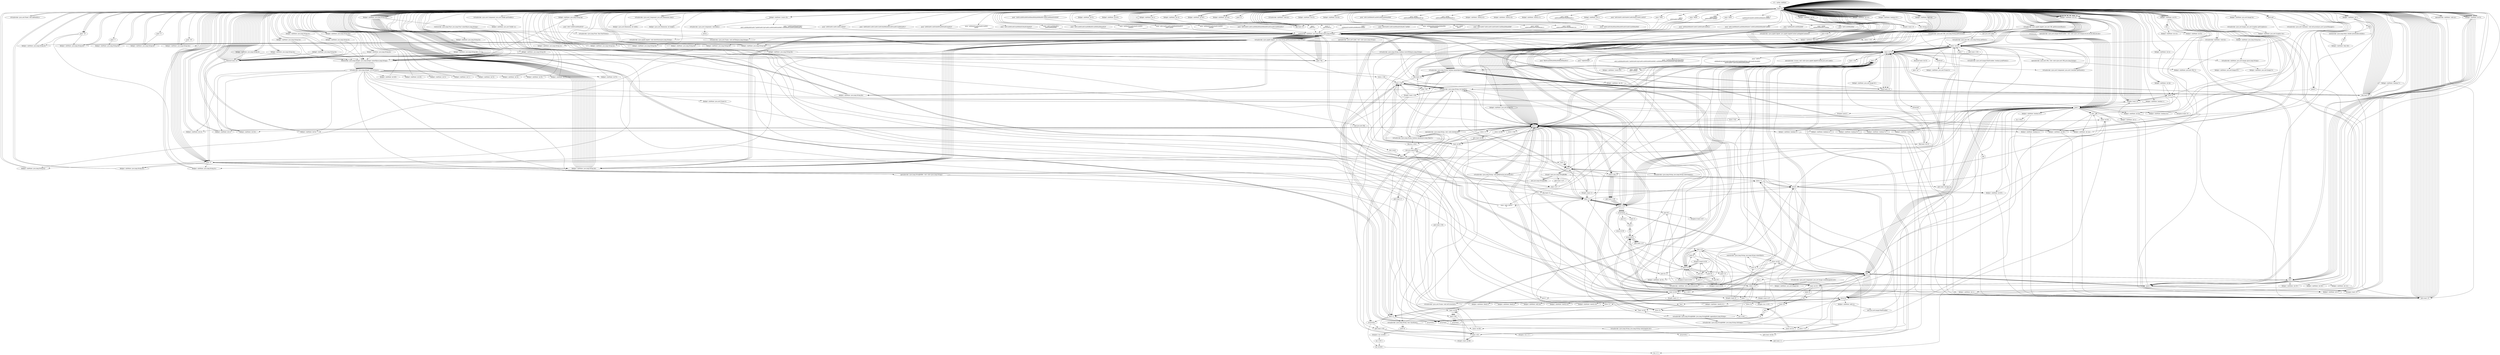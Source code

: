 digraph "" {
    "r0 := @this: AnWater"
    "load.r r0"
    "r0 := @this: AnWater"->"load.r r0";
    "push null"
    "load.r r0"->"push null";
    "virtualinvoke <java.awt.Container: void setLayout(java.awt.LayoutManager)>"
    "push null"->"virtualinvoke <java.awt.Container: void setLayout(java.awt.LayoutManager)>";
    "virtualinvoke <java.awt.Container: void setLayout(java.awt.LayoutManager)>"->"load.r r0";
    "virtualinvoke <java.awt.Panel: void addNotify()>"
    "load.r r0"->"virtualinvoke <java.awt.Panel: void addNotify()>";
    "virtualinvoke <java.awt.Panel: void addNotify()>"->"load.r r0";
    "load.r r0"->"load.r r0";
    "virtualinvoke <java.awt.Component: java.awt.Toolkit getToolkit()>"
    "load.r r0"->"virtualinvoke <java.awt.Component: java.awt.Toolkit getToolkit()>";
    "fieldput <AnWater: java.awt.Toolkit cu>"
    "virtualinvoke <java.awt.Component: java.awt.Toolkit getToolkit()>"->"fieldput <AnWater: java.awt.Toolkit cu>";
    "fieldput <AnWater: java.awt.Toolkit cu>"->"load.r r0";
    "load.r r0"->"load.r r0";
    "push \"\u0013\u0017\u001c\u0015\u001f\u0013\u000e\u000e\u0006\""
    "load.r r0"->"push \"\u0013\u0017\u001c\u0015\u001f\u0013\u000e\u000e\u0006\"";
    "staticinvoke <AnWater: java.lang.String c(java.lang.String)>"
    "push \"\u0013\u0017\u001c\u0015\u001f\u0013\u000e\u000e\u0006\""->"staticinvoke <AnWater: java.lang.String c(java.lang.String)>";
    "virtualinvoke <java.applet.Applet: java.lang.String getParameter(java.lang.String)>"
    "staticinvoke <AnWater: java.lang.String c(java.lang.String)>"->"virtualinvoke <java.applet.Applet: java.lang.String getParameter(java.lang.String)>";
    "fieldput <AnWater: java.lang.String co>"
    "virtualinvoke <java.applet.Applet: java.lang.String getParameter(java.lang.String)>"->"fieldput <AnWater: java.lang.String co>";
    "fieldput <AnWater: java.lang.String co>"->"load.r r0";
    "push \"\u0003\u0011\u0018\u0005\u0003\u0014\u0010\""
    "load.r r0"->"push \"\u0003\u0011\u0018\u0005\u0003\u0014\u0010\"";
    "push \"\u0003\u0011\u0018\u0005\u0003\u0014\u0010\""->"staticinvoke <AnWater: java.lang.String c(java.lang.String)>";
    "staticinvoke <AnWater: java.lang.String c(java.lang.String)>"->"virtualinvoke <java.applet.Applet: java.lang.String getParameter(java.lang.String)>";
    "store.r $r133"
    "virtualinvoke <java.applet.Applet: java.lang.String getParameter(java.lang.String)>"->"store.r $r133";
    "load.r $r133"
    "store.r $r133"->"load.r $r133";
    "ifnull load.r r0"
    "load.r $r133"->"ifnull load.r r0";
    "ifnull load.r r0"->"load.r $r133";
    "push \"!\u0013\r\r\u000f\u0014C\u001f\u0018J&\u0002\u001f\u0008\u0005@ \u0014\u0014\t\u0003\n]I\u001d\u0017\u0014S\u0000\u0004\u0006\""
    "load.r $r133"->"push \"!\u0013\r\r\u000f\u0014C\u001f\u0018J&\u0002\u001f\u0008\u0005@ \u0014\u0014\t\u0003\n]I\u001d\u0017\u0014S\u0000\u0004\u0006\"";
    "push \"!\u0013\r\r\u000f\u0014C\u001f\u0018J&\u0002\u001f\u0008\u0005@ \u0014\u0014\t\u0003\n]I\u001d\u0017\u0014S\u0000\u0004\u0006\""->"staticinvoke <AnWater: java.lang.String c(java.lang.String)>";
    "virtualinvoke <java.lang.String: boolean startsWith(java.lang.String)>"
    "staticinvoke <AnWater: java.lang.String c(java.lang.String)>"->"virtualinvoke <java.lang.String: boolean startsWith(java.lang.String)>";
    "ifne load.r r0"
    "virtualinvoke <java.lang.String: boolean startsWith(java.lang.String)>"->"ifne load.r r0";
    "ifne load.r r0"->"load.r r0";
    "specialinvoke <AnWater: void a()>"
    "load.r r0"->"specialinvoke <AnWater: void a()>";
    "goto load.r r0"
    "specialinvoke <AnWater: void a()>"->"goto load.r r0";
    "goto load.r r0"->"load.r r0";
    "virtualinvoke <java.applet.Applet: java.net.URL getDocumentBase()>"
    "load.r r0"->"virtualinvoke <java.applet.Applet: java.net.URL getDocumentBase()>";
    "virtualinvoke <java.net.URL: java.lang.String getProtocol()>"
    "virtualinvoke <java.applet.Applet: java.net.URL getDocumentBase()>"->"virtualinvoke <java.net.URL: java.lang.String getProtocol()>";
    "store.r r192"
    "virtualinvoke <java.net.URL: java.lang.String getProtocol()>"->"store.r r192";
    "store.r r192"->"goto load.r r0";
    "goto load.r r0"->"load.r r0";
    "load.r r0"->"virtualinvoke <java.applet.Applet: java.net.URL getDocumentBase()>";
    "virtualinvoke <java.net.URL: java.lang.String getHost()>"
    "virtualinvoke <java.applet.Applet: java.net.URL getDocumentBase()>"->"virtualinvoke <java.net.URL: java.lang.String getHost()>";
    "virtualinvoke <java.net.URL: java.lang.String getHost()>"->"store.r $r133";
    "goto load.r r192"
    "store.r $r133"->"goto load.r r192";
    "load.r r192"
    "goto load.r r192"->"load.r r192";
    "push \"\u0006\n\u0011\u0004\""
    "load.r r192"->"push \"\u0006\n\u0011\u0004\"";
    "push \"\u0006\n\u0011\u0004\""->"staticinvoke <AnWater: java.lang.String c(java.lang.String)>";
    "virtualinvoke <java.lang.String: boolean equalsIgnoreCase(java.lang.String)>"
    "staticinvoke <AnWater: java.lang.String c(java.lang.String)>"->"virtualinvoke <java.lang.String: boolean equalsIgnoreCase(java.lang.String)>";
    "virtualinvoke <java.lang.String: boolean equalsIgnoreCase(java.lang.String)>"->"ifne load.r r0";
    "ifne load.r r0"->"load.r $r133";
    "virtualinvoke <java.lang.String: int length()>"
    "load.r $r133"->"virtualinvoke <java.lang.String: int length()>";
    "ifeq load.r r0"
    "virtualinvoke <java.lang.String: int length()>"->"ifeq load.r r0";
    "ifeq load.r r0"->"load.r $r133";
    "push \"\f\f\u001e\u0000\u0006\u0008\f\u000e\u0015\""
    "load.r $r133"->"push \"\f\f\u001e\u0000\u0006\u0008\f\u000e\u0015\"";
    "push \"\f\f\u001e\u0000\u0006\u0008\f\u000e\u0015\""->"staticinvoke <AnWater: java.lang.String c(java.lang.String)>";
    "staticinvoke <AnWater: java.lang.String c(java.lang.String)>"->"virtualinvoke <java.lang.String: boolean equalsIgnoreCase(java.lang.String)>";
    "virtualinvoke <java.lang.String: boolean equalsIgnoreCase(java.lang.String)>"->"ifne load.r r0";
    "ifne load.r r0"->"load.r $r133";
    "push \"QQJOZNSSP\""
    "load.r $r133"->"push \"QQJOZNSSP\"";
    "push \"QQJOZNSSP\""->"staticinvoke <AnWater: java.lang.String c(java.lang.String)>";
    "virtualinvoke <java.lang.String: boolean equals(java.lang.Object)>"
    "staticinvoke <AnWater: java.lang.String c(java.lang.String)>"->"virtualinvoke <java.lang.String: boolean equals(java.lang.Object)>";
    "ifeq load.r $r133"
    "virtualinvoke <java.lang.String: boolean equals(java.lang.Object)>"->"ifeq load.r $r133";
    "ifeq load.r $r133"->"load.r r0";
    "push 1"
    "load.r r0"->"push 1";
    "fieldput <AnWater: boolean bU>"
    "push 1"->"fieldput <AnWater: boolean bU>";
    "fieldput <AnWater: boolean bU>"->"goto load.r r0";
    "goto load.r r0"->"load.r r0";
    "push \"\u0012\u0006\u001a\r\u0003\u000e\u0008\""
    "load.r r0"->"push \"\u0012\u0006\u001a\r\u0003\u000e\u0008\"";
    "push \"\u0012\u0006\u001a\r\u0003\u000e\u0008\""->"staticinvoke <AnWater: java.lang.String c(java.lang.String)>";
    "staticinvoke <AnWater: java.lang.String c(java.lang.String)>"->"virtualinvoke <java.applet.Applet: java.lang.String getParameter(java.lang.String)>";
    "virtualinvoke <java.applet.Applet: java.lang.String getParameter(java.lang.String)>"->"store.r $r133";
    "store.r $r133"->"load.r $r133";
    "load.r $r133"->"ifnull load.r r0";
    "ifnull load.r r0"->"load.r $r133";
    "push \"NO\""
    "load.r $r133"->"push \"NO\"";
    "push \"NO\""->"virtualinvoke <java.lang.String: boolean equalsIgnoreCase(java.lang.String)>";
    "virtualinvoke <java.lang.String: boolean equalsIgnoreCase(java.lang.String)>"->"ifne load.r r0";
    "ifne load.r r0"->"load.r r0";
    "new java.net.URL"
    "load.r r0"->"new java.net.URL";
    "dup1.r"
    "new java.net.URL"->"dup1.r";
    "dup1.r"->"load.r r0";
    "load.r r0"->"virtualinvoke <java.applet.Applet: java.net.URL getDocumentBase()>";
    "virtualinvoke <java.applet.Applet: java.net.URL getDocumentBase()>"->"load.r $r133";
    "specialinvoke <java.net.URL: void <init>(java.net.URL,java.lang.String)>"
    "load.r $r133"->"specialinvoke <java.net.URL: void <init>(java.net.URL,java.lang.String)>";
    "fieldput <AnWater: java.net.URL V>"
    "specialinvoke <java.net.URL: void <init>(java.net.URL,java.lang.String)>"->"fieldput <AnWater: java.net.URL V>";
    "fieldput <AnWater: java.net.URL V>"->"goto load.r r0";
    "goto load.r r0"->"load.r r0";
    "push \"\u0012\u0006\u001a\u000f\u000f\u0017\u0005\u000f\u0000\u0007\u0005\""
    "load.r r0"->"push \"\u0012\u0006\u001a\u000f\u000f\u0017\u0005\u000f\u0000\u0007\u0005\"";
    "push \"\u0012\u0006\u001a\u000f\u000f\u0017\u0005\u000f\u0000\u0007\u0005\""->"staticinvoke <AnWater: java.lang.String c(java.lang.String)>";
    "staticinvoke <AnWater: java.lang.String c(java.lang.String)>"->"virtualinvoke <java.applet.Applet: java.lang.String getParameter(java.lang.String)>";
    "push \"9&.\""
    "virtualinvoke <java.applet.Applet: java.lang.String getParameter(java.lang.String)>"->"push \"9&.\"";
    "push \"9&.\""->"staticinvoke <AnWater: java.lang.String c(java.lang.String)>";
    "staticinvoke <AnWater: java.lang.String c(java.lang.String)>"->"virtualinvoke <java.lang.String: boolean equalsIgnoreCase(java.lang.String)>";
    "virtualinvoke <java.lang.String: boolean equalsIgnoreCase(java.lang.String)>"->"ifeq load.r r0";
    "ifeq load.r r0"->"load.r r0";
    "load.r r0"->"push 1";
    "fieldput <AnWater: boolean bs>"
    "push 1"->"fieldput <AnWater: boolean bs>";
    "fieldput <AnWater: boolean bs>"->"load.r r0";
    "virtualinvoke <java.awt.Component: java.awt.Container getParent()>"
    "load.r r0"->"virtualinvoke <java.awt.Component: java.awt.Container getParent()>";
    "virtualinvoke <java.awt.Component: java.awt.Container getParent()>"->"store.r $r133";
    "goto load.r $r133"
    "store.r $r133"->"goto load.r $r133";
    "goto load.r $r133"->"load.r $r133";
    "instanceof"
    "load.r $r133"->"instanceof";
    "instanceof"->"ifeq load.r $r133";
    "ifeq load.r $r133"->"load.r r0";
    "load.r r0"->"load.r $r133";
    "checkcast"
    "load.r $r133"->"checkcast";
    "fieldput <AnWater: java.awt.Frame b>"
    "checkcast"->"fieldput <AnWater: java.awt.Frame b>";
    "fieldput <AnWater: java.awt.Frame b>"->"load.r r0";
    "fieldget <AnWater: java.awt.Frame b>"
    "load.r r0"->"fieldget <AnWater: java.awt.Frame b>";
    "push 3"
    "fieldget <AnWater: java.awt.Frame b>"->"push 3";
    "virtualinvoke <java.awt.Frame: void setCursor(int)>"
    "push 3"->"virtualinvoke <java.awt.Frame: void setCursor(int)>";
    "virtualinvoke <java.awt.Frame: void setCursor(int)>"->"load.r r0";
    "push \"\u000f\u0015\u0018\u0013\u0003\r\u0004\""
    "load.r r0"->"push \"\u000f\u0015\u0018\u0013\u0003\r\u0004\"";
    "push \"\u000f\u0015\u0018\u0013\u0003\r\u0004\""->"staticinvoke <AnWater: java.lang.String c(java.lang.String)>";
    "staticinvoke <AnWater: java.lang.String c(java.lang.String)>"->"virtualinvoke <java.applet.Applet: java.lang.String getParameter(java.lang.String)>";
    "virtualinvoke <java.applet.Applet: java.lang.String getParameter(java.lang.String)>"->"store.r $r133";
    "store.r $r133"->"load.r $r133";
    "load.r $r133"->"ifnull load.r r0";
    "ifnull load.r r0"->"load.r $r133";
    "load.r $r133"->"push \"NO\"";
    "push \"NO\""->"virtualinvoke <java.lang.String: boolean equalsIgnoreCase(java.lang.String)>";
    "virtualinvoke <java.lang.String: boolean equalsIgnoreCase(java.lang.String)>"->"ifne load.r r0";
    "ifne load.r r0"->"load.r r0";
    "load.r r0"->"load.r r0";
    "load.r r0"->"load.r $r133";
    "virtualinvoke <AnWater: java.awt.Image a(java.lang.String)>"
    "load.r $r133"->"virtualinvoke <AnWater: java.awt.Image a(java.lang.String)>";
    "fieldput <AnWater: java.awt.Image bC>"
    "virtualinvoke <AnWater: java.awt.Image a(java.lang.String)>"->"fieldput <AnWater: java.awt.Image bC>";
    "fieldput <AnWater: java.awt.Image bC>"->"load.r r0";
    "fieldget <AnWater: java.awt.Image bC>"
    "load.r r0"->"fieldget <AnWater: java.awt.Image bC>";
    "fieldget <AnWater: java.awt.Image bC>"->"ifnull load.r r0";
    "ifnull load.r r0"->"load.r r0";
    "push \"\u000f\u0015\u0018\u0013\u0003\r\u0004%\""
    "load.r r0"->"push \"\u000f\u0015\u0018\u0013\u0003\r\u0004%\"";
    "push \"\u000f\u0015\u0018\u0013\u0003\r\u0004%\""->"staticinvoke <AnWater: java.lang.String c(java.lang.String)>";
    "staticinvoke <AnWater: java.lang.String c(java.lang.String)>"->"virtualinvoke <java.applet.Applet: java.lang.String getParameter(java.lang.String)>";
    "virtualinvoke <java.applet.Applet: java.lang.String getParameter(java.lang.String)>"->"store.r $r133";
    "store.r $r133"->"load.r $r133";
    "ifnonnull load.r r0"
    "load.r $r133"->"ifnonnull load.r r0";
    "push \"0\""
    "ifnonnull load.r r0"->"push \"0\"";
    "push \"0\""->"store.r $r133";
    "store.r $r133"->"load.r r0";
    "load.r r0"->"load.r $r133";
    "staticinvoke <java.lang.Integer: java.lang.Integer valueOf(java.lang.String)>"
    "load.r $r133"->"staticinvoke <java.lang.Integer: java.lang.Integer valueOf(java.lang.String)>";
    "virtualinvoke <java.lang.Integer: int intValue()>"
    "staticinvoke <java.lang.Integer: java.lang.Integer valueOf(java.lang.String)>"->"virtualinvoke <java.lang.Integer: int intValue()>";
    "fieldput <AnWater: int bD>"
    "virtualinvoke <java.lang.Integer: int intValue()>"->"fieldput <AnWater: int bD>";
    "fieldput <AnWater: int bD>"->"load.r r0";
    "push \"\u000f\u0015\u0018\u0013\u0003\r\u0004$\""
    "load.r r0"->"push \"\u000f\u0015\u0018\u0013\u0003\r\u0004$\"";
    "push \"\u000f\u0015\u0018\u0013\u0003\r\u0004$\""->"staticinvoke <AnWater: java.lang.String c(java.lang.String)>";
    "staticinvoke <AnWater: java.lang.String c(java.lang.String)>"->"virtualinvoke <java.applet.Applet: java.lang.String getParameter(java.lang.String)>";
    "virtualinvoke <java.applet.Applet: java.lang.String getParameter(java.lang.String)>"->"store.r $r133";
    "store.r $r133"->"load.r $r133";
    "load.r $r133"->"ifnonnull load.r r0";
    "ifnonnull load.r r0"->"push \"0\"";
    "push \"0\""->"store.r $r133";
    "store.r $r133"->"load.r r0";
    "load.r r0"->"load.r $r133";
    "load.r $r133"->"staticinvoke <java.lang.Integer: java.lang.Integer valueOf(java.lang.String)>";
    "staticinvoke <java.lang.Integer: java.lang.Integer valueOf(java.lang.String)>"->"virtualinvoke <java.lang.Integer: int intValue()>";
    "fieldput <AnWater: int bE>"
    "virtualinvoke <java.lang.Integer: int intValue()>"->"fieldput <AnWater: int bE>";
    "fieldput <AnWater: int bE>"->"load.r r0";
    "load.r r0"->"load.r r0";
    "push \"-\n\u001323. \""
    "load.r r0"->"push \"-\n\u001323. \"";
    "push \"-\n\u001323. \""->"staticinvoke <AnWater: java.lang.String c(java.lang.String)>";
    "staticinvoke <AnWater: java.lang.String c(java.lang.String)>"->"virtualinvoke <java.applet.Applet: java.lang.String getParameter(java.lang.String)>";
    "fieldput <AnWater: java.lang.String bl>"
    "virtualinvoke <java.applet.Applet: java.lang.String getParameter(java.lang.String)>"->"fieldput <AnWater: java.lang.String bl>";
    "fieldput <AnWater: java.lang.String bl>"->"load.r r0";
    "fieldget <AnWater: java.lang.String bl>"
    "load.r r0"->"fieldget <AnWater: java.lang.String bl>";
    "fieldget <AnWater: java.lang.String bl>"->"ifnonnull load.r r0";
    "ifnonnull load.r r0"->"load.r r0";
    "push \"10\""
    "load.r r0"->"push \"10\"";
    "push \"10\""->"fieldput <AnWater: java.lang.String bl>";
    "fieldput <AnWater: java.lang.String bl>"->"load.r r0";
    "load.r r0"->"load.r r0";
    "load.r r0"->"fieldget <AnWater: java.lang.String bl>";
    "fieldget <AnWater: java.lang.String bl>"->"staticinvoke <java.lang.Integer: java.lang.Integer valueOf(java.lang.String)>";
    "staticinvoke <java.lang.Integer: java.lang.Integer valueOf(java.lang.String)>"->"virtualinvoke <java.lang.Integer: int intValue()>";
    "fieldput <AnWater: int Z>"
    "virtualinvoke <java.lang.Integer: int intValue()>"->"fieldput <AnWater: int Z>";
    "fieldput <AnWater: int Z>"->"load.r r0";
    "load.r r0"->"load.r r0";
    "push \"\t\u000e\u001c\u0006\u000f\""
    "load.r r0"->"push \"\t\u000e\u001c\u0006\u000f\"";
    "push \"\t\u000e\u001c\u0006\u000f\""->"staticinvoke <AnWater: java.lang.String c(java.lang.String)>";
    "staticinvoke <AnWater: java.lang.String c(java.lang.String)>"->"virtualinvoke <java.applet.Applet: java.lang.String getParameter(java.lang.String)>";
    "fieldput <AnWater: java.lang.String ba>"
    "virtualinvoke <java.applet.Applet: java.lang.String getParameter(java.lang.String)>"->"fieldput <AnWater: java.lang.String ba>";
    "fieldput <AnWater: java.lang.String ba>"->"load.r r0";
    "load.r r0"->"load.r r0";
    "push \"\u0012\u0006\u000e\""
    "load.r r0"->"push \"\u0012\u0006\u000e\"";
    "push \"\u0012\u0006\u000e\""->"staticinvoke <AnWater: java.lang.String c(java.lang.String)>";
    "staticinvoke <AnWater: java.lang.String c(java.lang.String)>"->"virtualinvoke <java.applet.Applet: java.lang.String getParameter(java.lang.String)>";
    "fieldput <AnWater: java.lang.String bb>"
    "virtualinvoke <java.applet.Applet: java.lang.String getParameter(java.lang.String)>"->"fieldput <AnWater: java.lang.String bb>";
    "fieldput <AnWater: java.lang.String bb>"->"load.r r0";
    "fieldget <AnWater: java.lang.String bb>"
    "load.r r0"->"fieldget <AnWater: java.lang.String bb>";
    "fieldget <AnWater: java.lang.String bb>"->"ifnonnull load.r r0";
    "ifnonnull load.r r0"->"load.r r0";
    "push \"1\""
    "load.r r0"->"push \"1\"";
    "push \"1\""->"fieldput <AnWater: java.lang.String bb>";
    "fieldput <AnWater: java.lang.String bb>"->"load.r r0";
    "load.r r0"->"load.r r0";
    "virtualinvoke <java.awt.Component: java.awt.Dimension size()>"
    "load.r r0"->"virtualinvoke <java.awt.Component: java.awt.Dimension size()>";
    "fieldget <java.awt.Dimension: int width>"
    "virtualinvoke <java.awt.Component: java.awt.Dimension size()>"->"fieldget <java.awt.Dimension: int width>";
    "fieldget <java.awt.Dimension: int width>"->"load.r r0";
    "fieldget <AnWater: int bV>"
    "load.r r0"->"fieldget <AnWater: int bV>";
    "div.i"
    "fieldget <AnWater: int bV>"->"div.i";
    "fieldput <AnWater: int cG>"
    "div.i"->"fieldput <AnWater: int cG>";
    "fieldput <AnWater: int cG>"->"load.r r0";
    "load.r r0"->"load.r r0";
    "load.r r0"->"virtualinvoke <java.awt.Component: java.awt.Dimension size()>";
    "fieldget <java.awt.Dimension: int height>"
    "virtualinvoke <java.awt.Component: java.awt.Dimension size()>"->"fieldget <java.awt.Dimension: int height>";
    "fieldget <java.awt.Dimension: int height>"->"load.r r0";
    "load.r r0"->"fieldget <AnWater: int bV>";
    "fieldget <AnWater: int bV>"->"div.i";
    "fieldput <AnWater: int H>"
    "div.i"->"fieldput <AnWater: int H>";
    "fieldput <AnWater: int H>"->"load.r r0";
    "load.r r0"->"load.r r0";
    "push \"\f\n\u001a\t\u001e\""
    "load.r r0"->"push \"\f\n\u001a\t\u001e\"";
    "push \"\f\n\u001a\t\u001e\""->"staticinvoke <AnWater: java.lang.String c(java.lang.String)>";
    "staticinvoke <AnWater: java.lang.String c(java.lang.String)>"->"virtualinvoke <java.applet.Applet: java.lang.String getParameter(java.lang.String)>";
    "fieldput <AnWater: java.lang.String bg>"
    "virtualinvoke <java.applet.Applet: java.lang.String getParameter(java.lang.String)>"->"fieldput <AnWater: java.lang.String bg>";
    "fieldput <AnWater: java.lang.String bg>"->"load.r r0";
    "fieldget <AnWater: java.lang.String bg>"
    "load.r r0"->"fieldget <AnWater: java.lang.String bg>";
    "fieldget <AnWater: java.lang.String bg>"->"push \"9&.\"";
    "push \"9&.\""->"staticinvoke <AnWater: java.lang.String c(java.lang.String)>";
    "staticinvoke <AnWater: java.lang.String c(java.lang.String)>"->"virtualinvoke <java.lang.String: boolean equalsIgnoreCase(java.lang.String)>";
    "virtualinvoke <java.lang.String: boolean equalsIgnoreCase(java.lang.String)>"->"ifeq load.r r0";
    "ifeq load.r r0"->"load.r r0";
    "load.r r0"->"push 1";
    "fieldput <AnWater: boolean T>"
    "push 1"->"fieldput <AnWater: boolean T>";
    "fieldput <AnWater: boolean T>"->"goto load.r r0";
    "goto load.r r0"->"load.r r0";
    "load.r r0"->"load.r r0";
    "push \"\u0006\u000f\u0008\u0008\u000e\r\f\u0019\u0004\""
    "load.r r0"->"push \"\u0006\u000f\u0008\u0008\u000e\r\f\u0019\u0004\"";
    "push \"\u0006\u000f\u0008\u0008\u000e\r\f\u0019\u0004\""->"staticinvoke <AnWater: java.lang.String c(java.lang.String)>";
    "staticinvoke <AnWater: java.lang.String c(java.lang.String)>"->"virtualinvoke <java.applet.Applet: java.lang.String getParameter(java.lang.String)>";
    "virtualinvoke <java.applet.Applet: java.lang.String getParameter(java.lang.String)>"->"fieldput <AnWater: java.lang.String bg>";
    "fieldput <AnWater: java.lang.String bg>"->"load.r r0";
    "load.r r0"->"fieldget <AnWater: java.lang.String bg>";
    "fieldget <AnWater: java.lang.String bg>"->"ifnonnull load.r r0";
    "ifnonnull load.r r0"->"load.r r0";
    "push \"\u000f\n\u0011\""
    "load.r r0"->"push \"\u000f\n\u0011\"";
    "push \"\u000f\n\u0011\""->"staticinvoke <AnWater: java.lang.String c(java.lang.String)>";
    "staticinvoke <AnWater: java.lang.String c(java.lang.String)>"->"fieldput <AnWater: java.lang.String bg>";
    "fieldput <AnWater: java.lang.String bg>"->"load.r r0";
    "load.r r0"->"fieldget <AnWater: java.lang.String bg>";
    "push \"\u0017\u0002\t\u0004\u0018\""
    "fieldget <AnWater: java.lang.String bg>"->"push \"\u0017\u0002\t\u0004\u0018\"";
    "push \"\u0017\u0002\t\u0004\u0018\""->"staticinvoke <AnWater: java.lang.String c(java.lang.String)>";
    "staticinvoke <AnWater: java.lang.String c(java.lang.String)>"->"virtualinvoke <java.lang.String: boolean equalsIgnoreCase(java.lang.String)>";
    "virtualinvoke <java.lang.String: boolean equalsIgnoreCase(java.lang.String)>"->"ifeq load.r r0";
    "ifeq load.r r0"->"load.r r0";
    "push 0"
    "load.r r0"->"push 0";
    "fieldput <AnWater: boolean by>"
    "push 0"->"fieldput <AnWater: boolean by>";
    "fieldput <AnWater: boolean by>"->"goto load.r r0";
    "goto load.r r0"->"load.r r0";
    "load.r r0"->"load.r r0";
    "push \"\u0001\u0016\t\u000e\u000e\u0005\u0010\u0014\u0006\u0004\""
    "load.r r0"->"push \"\u0001\u0016\t\u000e\u000e\u0005\u0010\u0014\u0006\u0004\"";
    "push \"\u0001\u0016\t\u000e\u000e\u0005\u0010\u0014\u0006\u0004\""->"staticinvoke <AnWater: java.lang.String c(java.lang.String)>";
    "staticinvoke <AnWater: java.lang.String c(java.lang.String)>"->"virtualinvoke <java.applet.Applet: java.lang.String getParameter(java.lang.String)>";
    "fieldput <AnWater: java.lang.String bh>"
    "virtualinvoke <java.applet.Applet: java.lang.String getParameter(java.lang.String)>"->"fieldput <AnWater: java.lang.String bh>";
    "fieldput <AnWater: java.lang.String bh>"->"load.r r0";
    "fieldget <AnWater: java.lang.String bh>"
    "load.r r0"->"fieldget <AnWater: java.lang.String bh>";
    "fieldget <AnWater: java.lang.String bh>"->"push \"9&.\"";
    "push \"9&.\""->"staticinvoke <AnWater: java.lang.String c(java.lang.String)>";
    "staticinvoke <AnWater: java.lang.String c(java.lang.String)>"->"virtualinvoke <java.lang.String: boolean equalsIgnoreCase(java.lang.String)>";
    "virtualinvoke <java.lang.String: boolean equalsIgnoreCase(java.lang.String)>"->"ifeq load.r r0";
    "ifeq load.r r0"->"load.r r0";
    "load.r r0"->"push 1";
    "fieldput <AnWater: boolean v>"
    "push 1"->"fieldput <AnWater: boolean v>";
    "fieldput <AnWater: boolean v>"->"goto load.r r0";
    "goto load.r r0"->"load.r r0";
    "load.r r0"->"load.r r0";
    "push \"\u0004\u0006\u0013\u0012\u0003\u0014\u001a\""
    "load.r r0"->"push \"\u0004\u0006\u0013\u0012\u0003\u0014\u001a\"";
    "push \"\u0004\u0006\u0013\u0012\u0003\u0014\u001a\""->"staticinvoke <AnWater: java.lang.String c(java.lang.String)>";
    "staticinvoke <AnWater: java.lang.String c(java.lang.String)>"->"virtualinvoke <java.applet.Applet: java.lang.String getParameter(java.lang.String)>";
    "fieldput <AnWater: java.lang.String bi>"
    "virtualinvoke <java.applet.Applet: java.lang.String getParameter(java.lang.String)>"->"fieldput <AnWater: java.lang.String bi>";
    "fieldput <AnWater: java.lang.String bi>"->"load.r r0";
    "fieldget <AnWater: java.lang.String bi>"
    "load.r r0"->"fieldget <AnWater: java.lang.String bi>";
    "fieldget <AnWater: java.lang.String bi>"->"ifnonnull load.r r0";
    "ifnonnull load.r r0"->"load.r r0";
    "push \"4\""
    "load.r r0"->"push \"4\"";
    "push \"4\""->"fieldput <AnWater: java.lang.String bi>";
    "fieldput <AnWater: java.lang.String bi>"->"load.r r0";
    "load.r r0"->"load.r r0";
    "push \"\u0006\n\u000e\t\u0004\u0015\u000e\""
    "load.r r0"->"push \"\u0006\n\u000e\t\u0004\u0015\u000e\"";
    "push \"\u0006\n\u000e\t\u0004\u0015\u000e\""->"staticinvoke <AnWater: java.lang.String c(java.lang.String)>";
    "staticinvoke <AnWater: java.lang.String c(java.lang.String)>"->"virtualinvoke <java.applet.Applet: java.lang.String getParameter(java.lang.String)>";
    "fieldput <AnWater: java.lang.String bj>"
    "virtualinvoke <java.applet.Applet: java.lang.String getParameter(java.lang.String)>"->"fieldput <AnWater: java.lang.String bj>";
    "fieldput <AnWater: java.lang.String bj>"->"load.r r0";
    "fieldget <AnWater: java.lang.String bj>"
    "load.r r0"->"fieldget <AnWater: java.lang.String bj>";
    "fieldget <AnWater: java.lang.String bj>"->"ifnonnull load.r r0";
    "ifnonnull load.r r0"->"load.r r0";
    "load.r r0"->"push \"0\"";
    "push \"0\""->"fieldput <AnWater: java.lang.String bj>";
    "fieldput <AnWater: java.lang.String bj>"->"load.r r0";
    "load.r r0"->"load.r r0";
    "push \"\u0003\u0011\u0012\u0012\u0019\""
    "load.r r0"->"push \"\u0003\u0011\u0012\u0012\u0019\"";
    "push \"\u0003\u0011\u0012\u0012\u0019\""->"staticinvoke <AnWater: java.lang.String c(java.lang.String)>";
    "staticinvoke <AnWater: java.lang.String c(java.lang.String)>"->"virtualinvoke <java.applet.Applet: java.lang.String getParameter(java.lang.String)>";
    "fieldput <AnWater: java.lang.String bk>"
    "virtualinvoke <java.applet.Applet: java.lang.String getParameter(java.lang.String)>"->"fieldput <AnWater: java.lang.String bk>";
    "fieldput <AnWater: java.lang.String bk>"->"load.r r0";
    "fieldget <AnWater: java.lang.String bk>"
    "load.r r0"->"fieldget <AnWater: java.lang.String bk>";
    "fieldget <AnWater: java.lang.String bk>"->"push \"9&.\"";
    "push \"9&.\""->"staticinvoke <AnWater: java.lang.String c(java.lang.String)>";
    "staticinvoke <AnWater: java.lang.String c(java.lang.String)>"->"virtualinvoke <java.lang.String: boolean equalsIgnoreCase(java.lang.String)>";
    "virtualinvoke <java.lang.String: boolean equalsIgnoreCase(java.lang.String)>"->"ifeq load.r r0";
    "ifeq load.r r0"->"load.r r0";
    "load.r r0"->"push 1";
    "fieldput <AnWater: boolean o>"
    "push 1"->"fieldput <AnWater: boolean o>";
    "fieldput <AnWater: boolean o>"->"goto load.r r0";
    "goto load.r r0"->"load.r r0";
    "load.r r0"->"load.r r0";
    "push \"\u0003\u0011\u0012\u0012\u0019\u0006\u0002\u001e\u0015\u0005\u0012\""
    "load.r r0"->"push \"\u0003\u0011\u0012\u0012\u0019\u0006\u0002\u001e\u0015\u0005\u0012\"";
    "push \"\u0003\u0011\u0012\u0012\u0019\u0006\u0002\u001e\u0015\u0005\u0012\""->"staticinvoke <AnWater: java.lang.String c(java.lang.String)>";
    "staticinvoke <AnWater: java.lang.String c(java.lang.String)>"->"virtualinvoke <java.applet.Applet: java.lang.String getParameter(java.lang.String)>";
    "fieldput <AnWater: java.lang.String bm>"
    "virtualinvoke <java.applet.Applet: java.lang.String getParameter(java.lang.String)>"->"fieldput <AnWater: java.lang.String bm>";
    "fieldput <AnWater: java.lang.String bm>"->"load.r r0";
    "fieldget <AnWater: java.lang.String bm>"
    "load.r r0"->"fieldget <AnWater: java.lang.String bm>";
    "fieldget <AnWater: java.lang.String bm>"->"ifnonnull load.r r0";
    "ifnonnull load.r r0"->"load.r r0";
    "push \"30\""
    "load.r r0"->"push \"30\"";
    "push \"30\""->"fieldput <AnWater: java.lang.String bm>";
    "fieldput <AnWater: java.lang.String bm>"->"load.r r0";
    "load.r r0"->"load.r r0";
    "push \"\u0012\u0002\u0014\u000f\u0019\t\u0019\u0018\""
    "load.r r0"->"push \"\u0012\u0002\u0014\u000f\u0019\t\u0019\u0018\"";
    "push \"\u0012\u0002\u0014\u000f\u0019\t\u0019\u0018\""->"staticinvoke <AnWater: java.lang.String c(java.lang.String)>";
    "staticinvoke <AnWater: java.lang.String c(java.lang.String)>"->"virtualinvoke <java.applet.Applet: java.lang.String getParameter(java.lang.String)>";
    "fieldput <AnWater: java.lang.String bn>"
    "virtualinvoke <java.applet.Applet: java.lang.String getParameter(java.lang.String)>"->"fieldput <AnWater: java.lang.String bn>";
    "fieldput <AnWater: java.lang.String bn>"->"load.r r0";
    "fieldget <AnWater: java.lang.String bn>"
    "load.r r0"->"fieldget <AnWater: java.lang.String bn>";
    "fieldget <AnWater: java.lang.String bn>"->"ifnonnull load.r r0";
    "ifnonnull load.r r0"->"load.r r0";
    "load.r r0"->"push \"0\"";
    "push \"0\""->"fieldput <AnWater: java.lang.String bn>";
    "fieldput <AnWater: java.lang.String bn>"->"load.r r0";
    "load.r r0"->"load.r r0";
    "push \"\u0012\u0002\u0014\u000f\f\u0001\u0000\t\u000e\u0018\""
    "load.r r0"->"push \"\u0012\u0002\u0014\u000f\f\u0001\u0000\t\u000e\u0018\"";
    "push \"\u0012\u0002\u0014\u000f\f\u0001\u0000\t\u000e\u0018\""->"staticinvoke <AnWater: java.lang.String c(java.lang.String)>";
    "staticinvoke <AnWater: java.lang.String c(java.lang.String)>"->"virtualinvoke <java.applet.Applet: java.lang.String getParameter(java.lang.String)>";
    "fieldput <AnWater: java.lang.String bo>"
    "virtualinvoke <java.applet.Applet: java.lang.String getParameter(java.lang.String)>"->"fieldput <AnWater: java.lang.String bo>";
    "fieldput <AnWater: java.lang.String bo>"->"load.r r0";
    "fieldget <AnWater: java.lang.String bo>"
    "load.r r0"->"fieldget <AnWater: java.lang.String bo>";
    "fieldget <AnWater: java.lang.String bo>"->"ifnonnull load.r r0";
    "ifnonnull load.r r0"->"load.r r0";
    "load.r r0"->"push \"10\"";
    "push \"10\""->"fieldput <AnWater: java.lang.String bo>";
    "fieldput <AnWater: java.lang.String bo>"->"load.r r0";
    "load.r r0"->"load.r r0";
    "push \"\u0013\u0011\u001c\u0008\u0004\u0013\n\u0007\u0004\""
    "load.r r0"->"push \"\u0013\u0011\u001c\u0008\u0004\u0013\n\u0007\u0004\"";
    "push \"\u0013\u0011\u001c\u0008\u0004\u0013\n\u0007\u0004\""->"staticinvoke <AnWater: java.lang.String c(java.lang.String)>";
    "staticinvoke <AnWater: java.lang.String c(java.lang.String)>"->"virtualinvoke <java.applet.Applet: java.lang.String getParameter(java.lang.String)>";
    "fieldput <AnWater: java.lang.String bc>"
    "virtualinvoke <java.applet.Applet: java.lang.String getParameter(java.lang.String)>"->"fieldput <AnWater: java.lang.String bc>";
    "fieldput <AnWater: java.lang.String bc>"->"load.r r0";
    "fieldget <AnWater: java.lang.String bc>"
    "load.r r0"->"fieldget <AnWater: java.lang.String bc>";
    "fieldget <AnWater: java.lang.String bc>"->"ifnonnull load.r r0";
    "ifnonnull load.r r0"->"load.r r0";
    "load.r r0"->"push \"0\"";
    "push \"0\""->"fieldput <AnWater: java.lang.String bc>";
    "fieldput <AnWater: java.lang.String bc>"->"load.r r0";
    "load.r r0"->"load.r r0";
    "push \"\u0013\u0011\u001c\u0008\u0004\u0006\u0002\u001e\u0015\u0005\u0012\""
    "load.r r0"->"push \"\u0013\u0011\u001c\u0008\u0004\u0006\u0002\u001e\u0015\u0005\u0012\"";
    "push \"\u0013\u0011\u001c\u0008\u0004\u0006\u0002\u001e\u0015\u0005\u0012\""->"staticinvoke <AnWater: java.lang.String c(java.lang.String)>";
    "staticinvoke <AnWater: java.lang.String c(java.lang.String)>"->"virtualinvoke <java.applet.Applet: java.lang.String getParameter(java.lang.String)>";
    "fieldput <AnWater: java.lang.String bd>"
    "virtualinvoke <java.applet.Applet: java.lang.String getParameter(java.lang.String)>"->"fieldput <AnWater: java.lang.String bd>";
    "fieldput <AnWater: java.lang.String bd>"->"load.r r0";
    "fieldget <AnWater: java.lang.String bd>"
    "load.r r0"->"fieldget <AnWater: java.lang.String bd>";
    "fieldget <AnWater: java.lang.String bd>"->"ifnonnull load.r r0";
    "ifnonnull load.r r0"->"load.r r0";
    "load.r r0"->"push \"10\"";
    "push \"10\""->"fieldput <AnWater: java.lang.String bd>";
    "fieldput <AnWater: java.lang.String bd>"->"load.r r0";
    "load.r r0"->"load.r r0";
    "push \"\r\u0006\u0010\u0005\u000f\f\u0002\u0004\""
    "load.r r0"->"push \"\r\u0006\u0010\u0005\u000f\f\u0002\u0004\"";
    "push \"\r\u0006\u0010\u0005\u000f\f\u0002\u0004\""->"staticinvoke <AnWater: java.lang.String c(java.lang.String)>";
    "staticinvoke <AnWater: java.lang.String c(java.lang.String)>"->"virtualinvoke <java.applet.Applet: java.lang.String getParameter(java.lang.String)>";
    "fieldput <AnWater: java.lang.String be>"
    "virtualinvoke <java.applet.Applet: java.lang.String getParameter(java.lang.String)>"->"fieldput <AnWater: java.lang.String be>";
    "fieldput <AnWater: java.lang.String be>"->"load.r r0";
    "load.r r0"->"load.r r0";
    "push \"\u0010\u0011\u0014\u000e\u0018\t\u0017\u0004\""
    "load.r r0"->"push \"\u0010\u0011\u0014\u000e\u0018\t\u0017\u0004\"";
    "push \"\u0010\u0011\u0014\u000e\u0018\t\u0017\u0004\""->"staticinvoke <AnWater: java.lang.String c(java.lang.String)>";
    "staticinvoke <AnWater: java.lang.String c(java.lang.String)>"->"virtualinvoke <java.applet.Applet: java.lang.String getParameter(java.lang.String)>";
    "fieldput <AnWater: java.lang.String bf>"
    "virtualinvoke <java.applet.Applet: java.lang.String getParameter(java.lang.String)>"->"fieldput <AnWater: java.lang.String bf>";
    "fieldput <AnWater: java.lang.String bf>"->"load.r r0";
    "load.r r0"->"load.r r0";
    "load.r r0"->"fieldget <AnWater: java.lang.String bb>";
    "fieldget <AnWater: java.lang.String bb>"->"staticinvoke <java.lang.Integer: java.lang.Integer valueOf(java.lang.String)>";
    "staticinvoke <java.lang.Integer: java.lang.Integer valueOf(java.lang.String)>"->"virtualinvoke <java.lang.Integer: int intValue()>";
    "fieldput <AnWater: int bV>"
    "virtualinvoke <java.lang.Integer: int intValue()>"->"fieldput <AnWater: int bV>";
    "fieldput <AnWater: int bV>"->"load.r r0";
    "load.r r0"->"load.r r0";
    "load.r r0"->"fieldget <AnWater: java.lang.String bi>";
    "fieldget <AnWater: java.lang.String bi>"->"staticinvoke <java.lang.Integer: java.lang.Integer valueOf(java.lang.String)>";
    "staticinvoke <java.lang.Integer: java.lang.Integer valueOf(java.lang.String)>"->"virtualinvoke <java.lang.Integer: int intValue()>";
    "fieldput <AnWater: int t>"
    "virtualinvoke <java.lang.Integer: int intValue()>"->"fieldput <AnWater: int t>";
    "fieldput <AnWater: int t>"->"load.r r0";
    "load.r r0"->"load.r r0";
    "load.r r0"->"fieldget <AnWater: java.lang.String bj>";
    "fieldget <AnWater: java.lang.String bj>"->"staticinvoke <java.lang.Integer: java.lang.Integer valueOf(java.lang.String)>";
    "staticinvoke <java.lang.Integer: java.lang.Integer valueOf(java.lang.String)>"->"virtualinvoke <java.lang.Integer: int intValue()>";
    "fieldput <AnWater: int y>"
    "virtualinvoke <java.lang.Integer: int intValue()>"->"fieldput <AnWater: int y>";
    "fieldput <AnWater: int y>"->"load.r r0";
    "load.r r0"->"load.r r0";
    "load.r r0"->"fieldget <AnWater: java.lang.String bm>";
    "fieldget <AnWater: java.lang.String bm>"->"staticinvoke <java.lang.Integer: java.lang.Integer valueOf(java.lang.String)>";
    "staticinvoke <java.lang.Integer: java.lang.Integer valueOf(java.lang.String)>"->"virtualinvoke <java.lang.Integer: int intValue()>";
    "fieldput <AnWater: int n>"
    "virtualinvoke <java.lang.Integer: int intValue()>"->"fieldput <AnWater: int n>";
    "fieldput <AnWater: int n>"->"load.r r0";
    "load.r r0"->"load.r r0";
    "load.r r0"->"fieldget <AnWater: java.lang.String bn>";
    "fieldget <AnWater: java.lang.String bn>"->"staticinvoke <java.lang.Integer: java.lang.Integer valueOf(java.lang.String)>";
    "staticinvoke <java.lang.Integer: java.lang.Integer valueOf(java.lang.String)>"->"virtualinvoke <java.lang.Integer: int intValue()>";
    "fieldput <AnWater: int bP>"
    "virtualinvoke <java.lang.Integer: int intValue()>"->"fieldput <AnWater: int bP>";
    "fieldput <AnWater: int bP>"->"load.r r0";
    "load.r r0"->"load.r r0";
    "load.r r0"->"fieldget <AnWater: java.lang.String bo>";
    "fieldget <AnWater: java.lang.String bo>"->"staticinvoke <java.lang.Integer: java.lang.Integer valueOf(java.lang.String)>";
    "staticinvoke <java.lang.Integer: java.lang.Integer valueOf(java.lang.String)>"->"virtualinvoke <java.lang.Integer: int intValue()>";
    "fieldput <AnWater: int bO>"
    "virtualinvoke <java.lang.Integer: int intValue()>"->"fieldput <AnWater: int bO>";
    "fieldput <AnWater: int bO>"->"load.r r0";
    "load.r r0"->"load.r r0";
    "load.r r0"->"fieldget <AnWater: java.lang.String bc>";
    "fieldget <AnWater: java.lang.String bc>"->"staticinvoke <java.lang.Integer: java.lang.Integer valueOf(java.lang.String)>";
    "staticinvoke <java.lang.Integer: java.lang.Integer valueOf(java.lang.String)>"->"virtualinvoke <java.lang.Integer: int intValue()>";
    "fieldput <AnWater: int cm>"
    "virtualinvoke <java.lang.Integer: int intValue()>"->"fieldput <AnWater: int cm>";
    "fieldput <AnWater: int cm>"->"load.r r0";
    "load.r r0"->"load.r r0";
    "load.r r0"->"fieldget <AnWater: java.lang.String bd>";
    "fieldget <AnWater: java.lang.String bd>"->"staticinvoke <java.lang.Integer: java.lang.Integer valueOf(java.lang.String)>";
    "staticinvoke <java.lang.Integer: java.lang.Integer valueOf(java.lang.String)>"->"virtualinvoke <java.lang.Integer: int intValue()>";
    "fieldput <AnWater: int cl>"
    "virtualinvoke <java.lang.Integer: int intValue()>"->"fieldput <AnWater: int cl>";
    "fieldput <AnWater: int cl>"->"load.r r0";
    "load.r r0"->"load.r r0";
    "fieldget <AnWater: java.lang.String be>"
    "load.r r0"->"fieldget <AnWater: java.lang.String be>";
    "fieldget <AnWater: java.lang.String be>"->"staticinvoke <java.lang.Integer: java.lang.Integer valueOf(java.lang.String)>";
    "staticinvoke <java.lang.Integer: java.lang.Integer valueOf(java.lang.String)>"->"virtualinvoke <java.lang.Integer: int intValue()>";
    "fieldput <AnWater: int X>"
    "virtualinvoke <java.lang.Integer: int intValue()>"->"fieldput <AnWater: int X>";
    "fieldput <AnWater: int X>"->"load.r r0";
    "load.r r0"->"load.r r0";
    "fieldget <AnWater: java.lang.String bf>"
    "load.r r0"->"fieldget <AnWater: java.lang.String bf>";
    "fieldget <AnWater: java.lang.String bf>"->"staticinvoke <java.lang.Integer: java.lang.Integer valueOf(java.lang.String)>";
    "staticinvoke <java.lang.Integer: java.lang.Integer valueOf(java.lang.String)>"->"virtualinvoke <java.lang.Integer: int intValue()>";
    "fieldput <AnWater: int bJ>"
    "virtualinvoke <java.lang.Integer: int intValue()>"->"fieldput <AnWater: int bJ>";
    "fieldput <AnWater: int bJ>"->"load.r r0";
    "fieldget <AnWater: int X>"
    "load.r r0"->"fieldget <AnWater: int X>";
    "ifge load.r r0"
    "fieldget <AnWater: int X>"->"ifge load.r r0";
    "ifge load.r r0"->"load.r r0";
    "load.r r0"->"push 0";
    "push 0"->"fieldput <AnWater: int X>";
    "fieldput <AnWater: int X>"->"load.r r0";
    "fieldget <AnWater: int bJ>"
    "load.r r0"->"fieldget <AnWater: int bJ>";
    "push 10"
    "fieldget <AnWater: int bJ>"->"push 10";
    "ifcmple.i load.r r0"
    "push 10"->"ifcmple.i load.r r0";
    "ifcmple.i load.r r0"->"load.r r0";
    "load.r r0"->"push 10";
    "push 10"->"fieldput <AnWater: int bJ>";
    "fieldput <AnWater: int bJ>"->"goto load.r r0";
    "goto load.r r0"->"load.r r0";
    "load.r r0"->"load.r r0";
    "push \"\u0006\n\u0005\u0005\u0018\u000f\u0013\""
    "load.r r0"->"push \"\u0006\n\u0005\u0005\u0018\u000f\u0013\"";
    "push \"\u0006\n\u0005\u0005\u0018\u000f\u0013\""->"staticinvoke <AnWater: java.lang.String c(java.lang.String)>";
    "staticinvoke <AnWater: java.lang.String c(java.lang.String)>"->"virtualinvoke <java.applet.Applet: java.lang.String getParameter(java.lang.String)>";
    "virtualinvoke <java.applet.Applet: java.lang.String getParameter(java.lang.String)>"->"fieldput <AnWater: java.lang.String bk>";
    "fieldput <AnWater: java.lang.String bk>"->"load.r r0";
    "load.r r0"->"fieldget <AnWater: java.lang.String bk>";
    "fieldget <AnWater: java.lang.String bk>"->"ifnonnull load.r r0";
    "ifnonnull load.r r0"->"load.r r0";
    "load.r r0"->"push \"NO\"";
    "push \"NO\""->"fieldput <AnWater: java.lang.String bk>";
    "fieldput <AnWater: java.lang.String bk>"->"load.r r0";
    "load.r r0"->"fieldget <AnWater: java.lang.String bk>";
    "fieldget <AnWater: java.lang.String bk>"->"push \"9&.\"";
    "push \"9&.\""->"staticinvoke <AnWater: java.lang.String c(java.lang.String)>";
    "staticinvoke <AnWater: java.lang.String c(java.lang.String)>"->"virtualinvoke <java.lang.String: boolean equalsIgnoreCase(java.lang.String)>";
    "virtualinvoke <java.lang.String: boolean equalsIgnoreCase(java.lang.String)>"->"ifeq load.r r0";
    "ifeq load.r r0"->"load.r r0";
    "load.r r0"->"push 1";
    "fieldput <AnWater: boolean z>"
    "push 1"->"fieldput <AnWater: boolean z>";
    "fieldput <AnWater: boolean z>"->"goto load.r r0";
    "goto load.r r0"->"load.r r0";
    "load.r r0"->"load.r r0";
    "push \"\u0006\n\u0005\u0005\u0018\u000f\u0013%\""
    "load.r r0"->"push \"\u0006\n\u0005\u0005\u0018\u000f\u0013%\"";
    "push \"\u0006\n\u0005\u0005\u0018\u000f\u0013%\""->"staticinvoke <AnWater: java.lang.String c(java.lang.String)>";
    "staticinvoke <AnWater: java.lang.String c(java.lang.String)>"->"virtualinvoke <java.applet.Applet: java.lang.String getParameter(java.lang.String)>";
    "virtualinvoke <java.applet.Applet: java.lang.String getParameter(java.lang.String)>"->"fieldput <AnWater: java.lang.String bd>";
    "fieldput <AnWater: java.lang.String bd>"->"load.r r0";
    "load.r r0"->"fieldget <AnWater: java.lang.String bd>";
    "fieldget <AnWater: java.lang.String bd>"->"ifnonnull load.r r0";
    "ifnonnull load.r r0"->"load.r r0";
    "load.r r0"->"push \"0\"";
    "push \"0\""->"fieldput <AnWater: java.lang.String bd>";
    "fieldput <AnWater: java.lang.String bd>"->"load.r r0";
    "load.r r0"->"load.r r0";
    "load.r r0"->"fieldget <AnWater: java.lang.String bd>";
    "fieldget <AnWater: java.lang.String bd>"->"staticinvoke <java.lang.Integer: java.lang.Integer valueOf(java.lang.String)>";
    "staticinvoke <java.lang.Integer: java.lang.Integer valueOf(java.lang.String)>"->"virtualinvoke <java.lang.Integer: int intValue()>";
    "fieldput <AnWater: int C>"
    "virtualinvoke <java.lang.Integer: int intValue()>"->"fieldput <AnWater: int C>";
    "fieldput <AnWater: int C>"->"load.r r0";
    "load.r r0"->"load.r r0";
    "push \"\u0006\n\u0005\u0005\u0018\u000f\u0013$\""
    "load.r r0"->"push \"\u0006\n\u0005\u0005\u0018\u000f\u0013$\"";
    "push \"\u0006\n\u0005\u0005\u0018\u000f\u0013$\""->"staticinvoke <AnWater: java.lang.String c(java.lang.String)>";
    "staticinvoke <AnWater: java.lang.String c(java.lang.String)>"->"virtualinvoke <java.applet.Applet: java.lang.String getParameter(java.lang.String)>";
    "virtualinvoke <java.applet.Applet: java.lang.String getParameter(java.lang.String)>"->"fieldput <AnWater: java.lang.String bd>";
    "fieldput <AnWater: java.lang.String bd>"->"load.r r0";
    "load.r r0"->"fieldget <AnWater: java.lang.String bd>";
    "fieldget <AnWater: java.lang.String bd>"->"ifnonnull load.r r0";
    "ifnonnull load.r r0"->"load.r r0";
    "load.r r0"->"push \"0\"";
    "push \"0\""->"fieldput <AnWater: java.lang.String bd>";
    "fieldput <AnWater: java.lang.String bd>"->"load.r r0";
    "load.r r0"->"load.r r0";
    "load.r r0"->"fieldget <AnWater: java.lang.String bd>";
    "fieldget <AnWater: java.lang.String bd>"->"staticinvoke <java.lang.Integer: java.lang.Integer valueOf(java.lang.String)>";
    "staticinvoke <java.lang.Integer: java.lang.Integer valueOf(java.lang.String)>"->"virtualinvoke <java.lang.Integer: int intValue()>";
    "fieldput <AnWater: int D>"
    "virtualinvoke <java.lang.Integer: int intValue()>"->"fieldput <AnWater: int D>";
    "fieldput <AnWater: int D>"->"load.r r0";
    "load.r r0"->"load.r r0";
    "push \"\u0006\n\u0005\u0005\u0018\u000f\u0013;\""
    "load.r r0"->"push \"\u0006\n\u0005\u0005\u0018\u000f\u0013;\"";
    "push \"\u0006\n\u0005\u0005\u0018\u000f\u0013;\""->"staticinvoke <AnWater: java.lang.String c(java.lang.String)>";
    "staticinvoke <AnWater: java.lang.String c(java.lang.String)>"->"virtualinvoke <java.applet.Applet: java.lang.String getParameter(java.lang.String)>";
    "virtualinvoke <java.applet.Applet: java.lang.String getParameter(java.lang.String)>"->"fieldput <AnWater: java.lang.String bd>";
    "fieldput <AnWater: java.lang.String bd>"->"load.r r0";
    "load.r r0"->"fieldget <AnWater: java.lang.String bd>";
    "fieldget <AnWater: java.lang.String bd>"->"ifnonnull load.r r0";
    "ifnonnull load.r r0"->"load.r r0";
    "load.r r0"->"push \"0\"";
    "push \"0\""->"fieldput <AnWater: java.lang.String bd>";
    "fieldput <AnWater: java.lang.String bd>"->"load.r r0";
    "load.r r0"->"load.r r0";
    "load.r r0"->"fieldget <AnWater: java.lang.String bd>";
    "fieldget <AnWater: java.lang.String bd>"->"staticinvoke <java.lang.Integer: java.lang.Integer valueOf(java.lang.String)>";
    "staticinvoke <java.lang.Integer: java.lang.Integer valueOf(java.lang.String)>"->"virtualinvoke <java.lang.Integer: int intValue()>";
    "fieldput <AnWater: int A>"
    "virtualinvoke <java.lang.Integer: int intValue()>"->"fieldput <AnWater: int A>";
    "fieldput <AnWater: int A>"->"load.r r0";
    "load.r r0"->"load.r r0";
    "fieldget <AnWater: int A>"
    "load.r r0"->"fieldget <AnWater: int A>";
    "fieldget <AnWater: int A>"->"push 10";
    "sub.i"
    "push 10"->"sub.i";
    "fieldput <AnWater: int x>"
    "sub.i"->"fieldput <AnWater: int x>";
    "fieldput <AnWater: int x>"->"load.r r0";
    "load.r r0"->"load.r r0";
    "push \"\u0006\n\u0005\u0005\u0018\u000f\u0013.\""
    "load.r r0"->"push \"\u0006\n\u0005\u0005\u0018\u000f\u0013.\"";
    "push \"\u0006\n\u0005\u0005\u0018\u000f\u0013.\""->"staticinvoke <AnWater: java.lang.String c(java.lang.String)>";
    "staticinvoke <AnWater: java.lang.String c(java.lang.String)>"->"virtualinvoke <java.applet.Applet: java.lang.String getParameter(java.lang.String)>";
    "virtualinvoke <java.applet.Applet: java.lang.String getParameter(java.lang.String)>"->"fieldput <AnWater: java.lang.String bd>";
    "fieldput <AnWater: java.lang.String bd>"->"load.r r0";
    "load.r r0"->"fieldget <AnWater: java.lang.String bd>";
    "fieldget <AnWater: java.lang.String bd>"->"ifnonnull load.r r0";
    "ifnonnull load.r r0"->"load.r r0";
    "load.r r0"->"push \"0\"";
    "push \"0\""->"fieldput <AnWater: java.lang.String bd>";
    "fieldput <AnWater: java.lang.String bd>"->"load.r r0";
    "load.r r0"->"load.r r0";
    "load.r r0"->"fieldget <AnWater: java.lang.String bd>";
    "fieldget <AnWater: java.lang.String bd>"->"staticinvoke <java.lang.Integer: java.lang.Integer valueOf(java.lang.String)>";
    "staticinvoke <java.lang.Integer: java.lang.Integer valueOf(java.lang.String)>"->"virtualinvoke <java.lang.Integer: int intValue()>";
    "fieldput <AnWater: int B>"
    "virtualinvoke <java.lang.Integer: int intValue()>"->"fieldput <AnWater: int B>";
    "fieldput <AnWater: int B>"->"load.r r0";
    "load.r r0"->"load.r r0";
    "push \"\u0010\u0011\u0018\u0012\u0019\u0015\u0011\u0018\""
    "load.r r0"->"push \"\u0010\u0011\u0018\u0012\u0019\u0015\u0011\u0018\"";
    "push \"\u0010\u0011\u0018\u0012\u0019\u0015\u0011\u0018\""->"staticinvoke <AnWater: java.lang.String c(java.lang.String)>";
    "staticinvoke <AnWater: java.lang.String c(java.lang.String)>"->"virtualinvoke <java.applet.Applet: java.lang.String getParameter(java.lang.String)>";
    "virtualinvoke <java.applet.Applet: java.lang.String getParameter(java.lang.String)>"->"fieldput <AnWater: java.lang.String bd>";
    "fieldput <AnWater: java.lang.String bd>"->"load.r r0";
    "load.r r0"->"fieldget <AnWater: java.lang.String bd>";
    "fieldget <AnWater: java.lang.String bd>"->"ifnonnull load.r r0";
    "ifnonnull load.r r0"->"load.r r0";
    "push \"TSM\""
    "load.r r0"->"push \"TSM\"";
    "push \"TSM\""->"staticinvoke <AnWater: java.lang.String c(java.lang.String)>";
    "staticinvoke <AnWater: java.lang.String c(java.lang.String)>"->"fieldput <AnWater: java.lang.String bd>";
    "fieldput <AnWater: java.lang.String bd>"->"load.r r0";
    "load.r r0"->"load.r r0";
    "load.r r0"->"fieldget <AnWater: java.lang.String bd>";
    "staticinvoke <java.lang.Float: java.lang.Float valueOf(java.lang.String)>"
    "fieldget <AnWater: java.lang.String bd>"->"staticinvoke <java.lang.Float: java.lang.Float valueOf(java.lang.String)>";
    "virtualinvoke <java.lang.Float: float floatValue()>"
    "staticinvoke <java.lang.Float: java.lang.Float valueOf(java.lang.String)>"->"virtualinvoke <java.lang.Float: float floatValue()>";
    "fieldput <AnWater: float bH>"
    "virtualinvoke <java.lang.Float: float floatValue()>"->"fieldput <AnWater: float bH>";
    "fieldput <AnWater: float bH>"->"load.r r0";
    "load.r r0"->"load.r r0";
    "push \"\r\n\u0013\r\u0003\u0007\u000b\t\""
    "load.r r0"->"push \"\r\n\u0013\r\u0003\u0007\u000b\t\"";
    "push \"\r\n\u0013\r\u0003\u0007\u000b\t\""->"staticinvoke <AnWater: java.lang.String c(java.lang.String)>";
    "staticinvoke <AnWater: java.lang.String c(java.lang.String)>"->"virtualinvoke <java.applet.Applet: java.lang.String getParameter(java.lang.String)>";
    "virtualinvoke <java.applet.Applet: java.lang.String getParameter(java.lang.String)>"->"fieldput <AnWater: java.lang.String bd>";
    "fieldput <AnWater: java.lang.String bd>"->"load.r r0";
    "load.r r0"->"fieldget <AnWater: java.lang.String bd>";
    "fieldget <AnWater: java.lang.String bd>"->"ifnonnull load.r r0";
    "ifnonnull load.r r0"->"load.r r0";
    "push \"MQM\""
    "load.r r0"->"push \"MQM\"";
    "push \"MQM\""->"staticinvoke <AnWater: java.lang.String c(java.lang.String)>";
    "staticinvoke <AnWater: java.lang.String c(java.lang.String)>"->"fieldput <AnWater: java.lang.String bd>";
    "fieldput <AnWater: java.lang.String bd>"->"load.r r0";
    "load.r r0"->"load.r r0";
    "load.r r0"->"fieldget <AnWater: java.lang.String bd>";
    "fieldget <AnWater: java.lang.String bd>"->"staticinvoke <java.lang.Integer: java.lang.Integer valueOf(java.lang.String)>";
    "staticinvoke <java.lang.Integer: java.lang.Integer valueOf(java.lang.String)>"->"virtualinvoke <java.lang.Integer: int intValue()>";
    "fieldput <AnWater: int Y>"
    "virtualinvoke <java.lang.Integer: int intValue()>"->"fieldput <AnWater: int Y>";
    "fieldput <AnWater: int Y>"->"load.r r0";
    "load.r r0"->"load.r r0";
    "push \"\r\u0002\u0005\r\u0003\u0007\u000b\t\""
    "load.r r0"->"push \"\r\u0002\u0005\r\u0003\u0007\u000b\t\"";
    "push \"\r\u0002\u0005\r\u0003\u0007\u000b\t\""->"staticinvoke <AnWater: java.lang.String c(java.lang.String)>";
    "staticinvoke <AnWater: java.lang.String c(java.lang.String)>"->"virtualinvoke <java.applet.Applet: java.lang.String getParameter(java.lang.String)>";
    "virtualinvoke <java.applet.Applet: java.lang.String getParameter(java.lang.String)>"->"fieldput <AnWater: java.lang.String bd>";
    "fieldput <AnWater: java.lang.String bd>"->"load.r r0";
    "load.r r0"->"fieldget <AnWater: java.lang.String bd>";
    "fieldget <AnWater: java.lang.String bd>"->"ifnonnull load.r r0";
    "ifnonnull load.r r0"->"load.r r0";
    "push \"QSM\""
    "load.r r0"->"push \"QSM\"";
    "push \"QSM\""->"staticinvoke <AnWater: java.lang.String c(java.lang.String)>";
    "staticinvoke <AnWater: java.lang.String c(java.lang.String)>"->"fieldput <AnWater: java.lang.String bd>";
    "fieldput <AnWater: java.lang.String bd>"->"load.r r0";
    "load.r r0"->"load.r r0";
    "load.r r0"->"fieldget <AnWater: java.lang.String bd>";
    "fieldget <AnWater: java.lang.String bd>"->"staticinvoke <java.lang.Integer: java.lang.Integer valueOf(java.lang.String)>";
    "staticinvoke <java.lang.Integer: java.lang.Integer valueOf(java.lang.String)>"->"virtualinvoke <java.lang.Integer: int intValue()>";
    "fieldput <AnWater: int W>"
    "virtualinvoke <java.lang.Integer: int intValue()>"->"fieldput <AnWater: int W>";
    "fieldput <AnWater: int W>"->"load.r r0";
    "push \"\t\r\t\u0004\u0018\u0001\u0000\t\u0008\u001c\u0005\""
    "load.r r0"->"push \"\t\r\t\u0004\u0018\u0001\u0000\t\u0008\u001c\u0005\"";
    "push \"\t\r\t\u0004\u0018\u0001\u0000\t\u0008\u001c\u0005\""->"staticinvoke <AnWater: java.lang.String c(java.lang.String)>";
    "staticinvoke <AnWater: java.lang.String c(java.lang.String)>"->"virtualinvoke <java.applet.Applet: java.lang.String getParameter(java.lang.String)>";
    "virtualinvoke <java.applet.Applet: java.lang.String getParameter(java.lang.String)>"->"store.r $r133";
    "store.r $r133"->"load.r $r133";
    "ifnonnull load.r $r133"
    "load.r $r133"->"ifnonnull load.r $r133";
    "push \"no\""
    "ifnonnull load.r $r133"->"push \"no\"";
    "push \"no\""->"store.r $r133";
    "store.r $r133"->"load.r $r133";
    "load.r $r133"->"push \"9&.\"";
    "push \"9&.\""->"staticinvoke <AnWater: java.lang.String c(java.lang.String)>";
    "staticinvoke <AnWater: java.lang.String c(java.lang.String)>"->"virtualinvoke <java.lang.String: boolean equalsIgnoreCase(java.lang.String)>";
    "virtualinvoke <java.lang.String: boolean equalsIgnoreCase(java.lang.String)>"->"ifeq load.r r0";
    "ifeq load.r r0"->"load.r r0";
    "load.r r0"->"push 1";
    "fieldput <AnWater: boolean P>"
    "push 1"->"fieldput <AnWater: boolean P>";
    "fieldput <AnWater: boolean P>"->"goto load.r r0";
    "goto load.r r0"->"load.r r0";
    "load.r r0"->"fieldget <AnWater: int bV>";
    "push 8"
    "fieldget <AnWater: int bV>"->"push 8";
    "push 8"->"ifcmple.i load.r r0";
    "ifcmple.i load.r r0"->"load.r r0";
    "load.r r0"->"push 8";
    "push 8"->"fieldput <AnWater: int bV>";
    "fieldput <AnWater: int bV>"->"goto load.r r0";
    "goto load.r r0"->"load.r r0";
    "load.r r0"->"load.r r0";
    "fieldget <AnWater: int cG>"
    "load.r r0"->"fieldget <AnWater: int cG>";
    "fieldget <AnWater: int cG>"->"load.r r0";
    "load.r r0"->"fieldget <AnWater: int bV>";
    "mul.i"
    "fieldget <AnWater: int bV>"->"mul.i";
    "fieldput <AnWater: int bT>"
    "mul.i"->"fieldput <AnWater: int bT>";
    "fieldput <AnWater: int bT>"->"load.r r0";
    "load.r r0"->"load.r r0";
    "fieldget <AnWater: int H>"
    "load.r r0"->"fieldget <AnWater: int H>";
    "fieldget <AnWater: int H>"->"load.r r0";
    "load.r r0"->"fieldget <AnWater: int bV>";
    "fieldget <AnWater: int bV>"->"mul.i";
    "fieldput <AnWater: int bS>"
    "mul.i"->"fieldput <AnWater: int bS>";
    "fieldput <AnWater: int bS>"->"load.r r0";
    "fieldget <AnWater: int t>"
    "load.r r0"->"fieldget <AnWater: int t>";
    "push 6"
    "fieldget <AnWater: int t>"->"push 6";
    "push 6"->"ifcmple.i load.r r0";
    "ifcmple.i load.r r0"->"load.r r0";
    "load.r r0"->"push 6";
    "push 6"->"fieldput <AnWater: int t>";
    "fieldput <AnWater: int t>"->"goto load.r r0";
    "goto load.r r0"->"load.r r0";
    "fieldget <AnWater: int y>"
    "load.r r0"->"fieldget <AnWater: int y>";
    "push 2"
    "fieldget <AnWater: int y>"->"push 2";
    "push 2"->"ifcmple.i load.r r0";
    "ifcmple.i load.r r0"->"load.r r0";
    "load.r r0"->"push 2";
    "push 2"->"fieldput <AnWater: int y>";
    "fieldput <AnWater: int y>"->"goto load.r r0";
    "goto load.r r0"->"load.r r0";
    "fieldget <AnWater: int n>"
    "load.r r0"->"fieldget <AnWater: int n>";
    "fieldget <AnWater: int n>"->"ifge load.r r0";
    "ifge load.r r0"->"load.r r0";
    "load.r r0"->"push 0";
    "push 0"->"fieldput <AnWater: int n>";
    "fieldput <AnWater: int n>"->"load.r r0";
    "fieldget <AnWater: int bO>"
    "load.r r0"->"fieldget <AnWater: int bO>";
    "fieldget <AnWater: int bO>"->"ifge load.r r0";
    "ifge load.r r0"->"load.r r0";
    "load.r r0"->"push 0";
    "push 0"->"fieldput <AnWater: int bO>";
    "fieldput <AnWater: int bO>"->"load.r r0";
    "fieldget <AnWater: int cl>"
    "load.r r0"->"fieldget <AnWater: int cl>";
    "fieldget <AnWater: int cl>"->"ifge load.r r0";
    "ifge load.r r0"->"load.r r0";
    "load.r r0"->"push 0";
    "push 0"->"fieldput <AnWater: int cl>";
    "fieldput <AnWater: int cl>"->"load.r r0";
    "fieldget <AnWater: int bP>"
    "load.r r0"->"fieldget <AnWater: int bP>";
    "fieldget <AnWater: int bP>"->"load.r r0";
    "load.r r0"->"fieldget <AnWater: int cG>";
    "fieldget <AnWater: int cG>"->"ifcmple.i load.r r0";
    "ifcmple.i load.r r0"->"load.r r0";
    "load.r r0"->"load.r r0";
    "load.r r0"->"fieldget <AnWater: int cG>";
    "fieldget <AnWater: int cG>"->"push 1";
    "push 1"->"sub.i";
    "sub.i"->"fieldput <AnWater: int bP>";
    "fieldput <AnWater: int bP>"->"goto load.r r0";
    "goto load.r r0"->"load.r r0";
    "fieldget <AnWater: int cm>"
    "load.r r0"->"fieldget <AnWater: int cm>";
    "fieldget <AnWater: int cm>"->"load.r r0";
    "load.r r0"->"fieldget <AnWater: int cG>";
    "fieldget <AnWater: int cG>"->"ifcmple.i load.r r0";
    "ifcmple.i load.r r0"->"load.r r0";
    "load.r r0"->"load.r r0";
    "load.r r0"->"fieldget <AnWater: int cG>";
    "fieldget <AnWater: int cG>"->"push 1";
    "push 1"->"sub.i";
    "sub.i"->"fieldput <AnWater: int cm>";
    "fieldput <AnWater: int cm>"->"goto load.r r0";
    "goto load.r r0"->"load.r r0";
    "fieldget <AnWater: boolean v>"
    "load.r r0"->"fieldget <AnWater: boolean v>";
    "fieldget <AnWater: boolean v>"->"push 1";
    "ifcmpne.b load.r r0"
    "push 1"->"ifcmpne.b load.r r0";
    "ifcmpne.b load.r r0"->"load.r r0";
    "push 10.0F"
    "load.r r0"->"push 10.0F";
    "push 10.0F"->"fieldput <AnWater: float bH>";
    "fieldput <AnWater: float bH>"->"load.r r0";
    "load.r r0"->"push 0";
    "push 0"->"fieldput <AnWater: int y>";
    "fieldput <AnWater: int y>"->"load.r r0";
    "load.r r0"->"push 0";
    "push 0"->"fieldput <AnWater: int bP>";
    "fieldput <AnWater: int bP>"->"load.r r0";
    "load.r r0"->"push 0";
    "push 0"->"fieldput <AnWater: int cm>";
    "fieldput <AnWater: int cm>"->"load.r r0";
    "load.r r0"->"push 0";
    "push 0"->"fieldput <AnWater: boolean o>";
    "fieldput <AnWater: boolean o>"->"load.r r0";
    "push \",\f\u001c\u0005\u0003\u000e\u0004]\u0008\u0007\u0001\u0004\u0018ODN\""
    "load.r r0"->"push \",\f\u001c\u0005\u0003\u000e\u0004]\u0008\u0007\u0001\u0004\u0018ODN\"";
    "push \",\f\u001c\u0005\u0003\u000e\u0004]\u0008\u0007\u0001\u0004\u0018ODN\""->"staticinvoke <AnWater: java.lang.String c(java.lang.String)>";
    "virtualinvoke <java.applet.Applet: void showStatus(java.lang.String)>"
    "staticinvoke <AnWater: java.lang.String c(java.lang.String)>"->"virtualinvoke <java.applet.Applet: void showStatus(java.lang.String)>";
    "virtualinvoke <java.applet.Applet: void showStatus(java.lang.String)>"->"load.r r0";
    "load.r r0"->"load.r r0";
    "load.r r0"->"load.r r0";
    "fieldget <AnWater: java.lang.String ba>"
    "load.r r0"->"fieldget <AnWater: java.lang.String ba>";
    "fieldget <AnWater: java.lang.String ba>"->"virtualinvoke <AnWater: java.awt.Image a(java.lang.String)>";
    "fieldput <AnWater: java.awt.Image O>"
    "virtualinvoke <AnWater: java.awt.Image a(java.lang.String)>"->"fieldput <AnWater: java.awt.Image O>";
    "fieldput <AnWater: java.awt.Image O>"->"load.r r0";
    "push 2.0"
    "load.r r0"->"push 2.0";
    "push 2.0"->"load.r r0";
    "load.r r0"->"fieldget <AnWater: int t>";
    "i2d"
    "fieldget <AnWater: int t>"->"i2d";
    "staticinvoke <java.lang.Math: double pow(double,double)>"
    "i2d"->"staticinvoke <java.lang.Math: double pow(double,double)>";
    "d2f"
    "staticinvoke <java.lang.Math: double pow(double,double)>"->"d2f";
    "fieldput <AnWater: float bR>"
    "d2f"->"fieldput <AnWater: float bR>";
    "fieldput <AnWater: float bR>"->"load.r r0";
    "load.r r0"->"load.r r0";
    "load.r r0"->"fieldget <AnWater: int cG>";
    "fieldget <AnWater: int cG>"->"load.r r0";
    "load.r r0"->"fieldget <AnWater: int H>";
    "fieldget <AnWater: int H>"->"mul.i";
    "fieldput <AnWater: int cw>"
    "mul.i"->"fieldput <AnWater: int cw>";
    "fieldput <AnWater: int cw>"->"load.r r0";
    "load.r r0"->"load.r r0";
    "load.r r0"->"fieldget <AnWater: int cG>";
    "fieldget <AnWater: int cG>"->"push 1";
    "add.i"
    "push 1"->"add.i";
    "store.i $r133"
    "add.i"->"store.i $r133";
    "store.i $r133"->"load.r r0";
    "load.r r0"->"fieldget <AnWater: int cG>";
    "fieldget <AnWater: int cG>"->"load.r r0";
    "load.r r0"->"fieldget <AnWater: int H>";
    "fieldget <AnWater: int H>"->"push 2";
    "push 2"->"add.i";
    "add.i"->"mul.i";
    "load.i $r133"
    "mul.i"->"load.i $r133";
    "load.i $r133"->"add.i";
    "add.i"->"push 1";
    "push 1"->"add.i";
    "newarray"
    "add.i"->"newarray";
    "fieldput <AnWater: float[] I>"
    "newarray"->"fieldput <AnWater: float[] I>";
    "fieldput <AnWater: float[] I>"->"load.r r0";
    "load.r r0"->"load.r r0";
    "load.r r0"->"fieldget <AnWater: int cG>";
    "fieldget <AnWater: int cG>"->"load.r r0";
    "load.r r0"->"fieldget <AnWater: int H>";
    "fieldget <AnWater: int H>"->"push 2";
    "push 2"->"add.i";
    "add.i"->"mul.i";
    "mul.i"->"load.i $r133";
    "load.i $r133"->"add.i";
    "add.i"->"push 1";
    "push 1"->"add.i";
    "add.i"->"newarray";
    "fieldput <AnWater: float[] J>"
    "newarray"->"fieldput <AnWater: float[] J>";
    "fieldput <AnWater: float[] J>"->"load.r r0";
    "load.r r0"->"load.r r0";
    "load.r r0"->"fieldget <AnWater: int cG>";
    "fieldget <AnWater: int cG>"->"load.r r0";
    "load.r r0"->"fieldget <AnWater: int H>";
    "fieldget <AnWater: int H>"->"mul.i";
    "mul.i"->"newarray";
    "fieldput <AnWater: int[] ck>"
    "newarray"->"fieldput <AnWater: int[] ck>";
    "fieldput <AnWater: int[] ck>"->"load.r r0";
    "load.r r0"->"load.r r0";
    "load.r r0"->"fieldget <AnWater: int cG>";
    "fieldget <AnWater: int cG>"->"load.r r0";
    "load.r r0"->"fieldget <AnWater: int H>";
    "fieldget <AnWater: int H>"->"mul.i";
    "mul.i"->"push 2";
    "push 2"->"add.i";
    "add.i"->"newarray";
    "fieldput <AnWater: int[] w>"
    "newarray"->"fieldput <AnWater: int[] w>";
    "new java.awt.image.PixelGrabber"
    "fieldput <AnWater: int[] w>"->"new java.awt.image.PixelGrabber";
    "new java.awt.image.PixelGrabber"->"store.r $r133";
    "store.r $r133"->"load.r $r133";
    "load.r $r133"->"load.r r0";
    "fieldget <AnWater: java.awt.Image O>"
    "load.r r0"->"fieldget <AnWater: java.awt.Image O>";
    "fieldget <AnWater: java.awt.Image O>"->"push 0";
    "push 0"->"push 0";
    "push 0"->"load.r r0";
    "load.r r0"->"fieldget <AnWater: int cG>";
    "fieldget <AnWater: int cG>"->"load.r r0";
    "load.r r0"->"fieldget <AnWater: int H>";
    "fieldget <AnWater: int H>"->"load.r r0";
    "fieldget <AnWater: int[] ck>"
    "load.r r0"->"fieldget <AnWater: int[] ck>";
    "fieldget <AnWater: int[] ck>"->"push 0";
    "push 0"->"load.r r0";
    "load.r r0"->"fieldget <AnWater: int cG>";
    "specialinvoke <java.awt.image.PixelGrabber: void <init>(java.awt.Image,int,int,int,int,int[],int,int)>"
    "fieldget <AnWater: int cG>"->"specialinvoke <java.awt.image.PixelGrabber: void <init>(java.awt.Image,int,int,int,int,int[],int,int)>";
    "specialinvoke <java.awt.image.PixelGrabber: void <init>(java.awt.Image,int,int,int,int,int[],int,int)>"->"load.r $r133";
    "virtualinvoke <java.awt.image.PixelGrabber: boolean grabPixels()>"
    "load.r $r133"->"virtualinvoke <java.awt.image.PixelGrabber: boolean grabPixels()>";
    "pop"
    "virtualinvoke <java.awt.image.PixelGrabber: boolean grabPixels()>"->"pop";
    "pop"->"goto load.r r0";
    "goto load.r r0"->"load.r r0";
    "fieldget <AnWater: boolean T>"
    "load.r r0"->"fieldget <AnWater: boolean T>";
    "fieldget <AnWater: boolean T>"->"ifeq load.r r0";
    "ifeq load.r r0"->"load.r r0";
    "load.r r0"->"load.r r0";
    "load.r r0"->"fieldget <AnWater: int cG>";
    "fieldget <AnWater: int cG>"->"load.r r0";
    "load.r r0"->"fieldget <AnWater: int H>";
    "fieldget <AnWater: int H>"->"mul.i";
    "mul.i"->"push 2";
    "push 2"->"add.i";
    "add.i"->"newarray";
    "fieldput <AnWater: short[] cE>"
    "newarray"->"fieldput <AnWater: short[] cE>";
    "fieldput <AnWater: short[] cE>"->"load.r r0";
    "load.r r0"->"load.r r0";
    "load.r r0"->"fieldget <AnWater: int cG>";
    "fieldget <AnWater: int cG>"->"load.r r0";
    "load.r r0"->"fieldget <AnWater: int H>";
    "fieldget <AnWater: int H>"->"mul.i";
    "mul.i"->"push 2";
    "push 2"->"add.i";
    "add.i"->"newarray";
    "fieldput <AnWater: short[] cD>"
    "newarray"->"fieldput <AnWater: short[] cD>";
    "fieldput <AnWater: short[] cD>"->"load.r r0";
    "load.r r0"->"load.r r0";
    "load.r r0"->"fieldget <AnWater: int cG>";
    "fieldget <AnWater: int cG>"->"load.r r0";
    "load.r r0"->"fieldget <AnWater: int H>";
    "fieldget <AnWater: int H>"->"mul.i";
    "mul.i"->"push 2";
    "push 2"->"add.i";
    "add.i"->"newarray";
    "fieldput <AnWater: short[] cC>"
    "newarray"->"fieldput <AnWater: short[] cC>";
    "fieldput <AnWater: short[] cC>"->"load.r r0";
    "load.r r0"->"push 0";
    "fieldput <AnWater: int N>"
    "push 0"->"fieldput <AnWater: int N>";
    "fieldput <AnWater: int N>"->"goto load.r r0";
    "goto load.r r0"->"load.r r0";
    "fieldget <AnWater: int N>"
    "load.r r0"->"fieldget <AnWater: int N>";
    "fieldget <AnWater: int N>"->"load.r r0";
    "fieldget <AnWater: int cw>"
    "load.r r0"->"fieldget <AnWater: int cw>";
    "ifcmplt.i load.r r0"
    "fieldget <AnWater: int cw>"->"ifcmplt.i load.r r0";
    "ifcmplt.i load.r r0"->"load.r r0";
    "virtualinvoke <AnWater: void d()>"
    "load.r r0"->"virtualinvoke <AnWater: void d()>";
    "virtualinvoke <AnWater: void d()>"->"goto load.r r0";
    "goto load.r r0"->"load.r r0";
    "virtualinvoke <AnWater: void h()>"
    "load.r r0"->"virtualinvoke <AnWater: void h()>";
    "virtualinvoke <AnWater: void h()>"->"load.r r0";
    "load.r r0"->"load.r r0";
    "load.r r0"->"load.r r0";
    "fieldget <AnWater: int bT>"
    "load.r r0"->"fieldget <AnWater: int bT>";
    "fieldget <AnWater: int bT>"->"load.r r0";
    "fieldget <AnWater: int bS>"
    "load.r r0"->"fieldget <AnWater: int bS>";
    "fieldget <AnWater: int bS>"->"load.r r0";
    "fieldget <AnWater: int cf>"
    "load.r r0"->"fieldget <AnWater: int cf>";
    "fieldget <AnWater: int cf>"->"add.i";
    "virtualinvoke <java.awt.Component: java.awt.Image createImage(int,int)>"
    "add.i"->"virtualinvoke <java.awt.Component: java.awt.Image createImage(int,int)>";
    "fieldput <AnWater: java.awt.Image bx>"
    "virtualinvoke <java.awt.Component: java.awt.Image createImage(int,int)>"->"fieldput <AnWater: java.awt.Image bx>";
    "fieldput <AnWater: java.awt.Image bx>"->"load.r r0";
    "load.r r0"->"load.r r0";
    "fieldget <AnWater: java.awt.Image bx>"
    "load.r r0"->"fieldget <AnWater: java.awt.Image bx>";
    "virtualinvoke <java.awt.Image: java.awt.Graphics getGraphics()>"
    "fieldget <AnWater: java.awt.Image bx>"->"virtualinvoke <java.awt.Image: java.awt.Graphics getGraphics()>";
    "fieldput <AnWater: java.awt.Graphics bw>"
    "virtualinvoke <java.awt.Image: java.awt.Graphics getGraphics()>"->"fieldput <AnWater: java.awt.Graphics bw>";
    "fieldput <AnWater: java.awt.Graphics bw>"->"load.r r0";
    "fieldget <AnWater: boolean bU>"
    "load.r r0"->"fieldget <AnWater: boolean bU>";
    "ifne return"
    "fieldget <AnWater: boolean bU>"->"ifne return";
    "ifne return"->"load.r r0";
    "new java.awt.Label"
    "load.r r0"->"new java.awt.Label";
    "new java.awt.Label"->"store.r $r133";
    "store.r $r133"->"load.r $r133";
    "push \"7\u0002\t\u0004\u0018@\u0002\r\u0011\u0006\u0005\u0017]\u0003\u0013@%\u001c\u0003\u0003\u000fC>\u0008\u001f\u0003\u0000\u0014A[YZKNSXM\""
    "load.r $r133"->"push \"7\u0002\t\u0004\u0018@\u0002\r\u0011\u0006\u0005\u0017]\u0003\u0013@%\u001c\u0003\u0003\u000fC>\u0008\u001f\u0003\u0000\u0014A[YZKNSXM\"";
    "push \"7\u0002\t\u0004\u0018@\u0002\r\u0011\u0006\u0005\u0017]\u0003\u0013@%\u001c\u0003\u0003\u000fC>\u0008\u001f\u0003\u0000\u0014A[YZKNSXM\""->"staticinvoke <AnWater: java.lang.String c(java.lang.String)>";
    "specialinvoke <java.awt.Label: void <init>(java.lang.String)>"
    "staticinvoke <AnWater: java.lang.String c(java.lang.String)>"->"specialinvoke <java.awt.Label: void <init>(java.lang.String)>";
    "new Lware"
    "specialinvoke <java.awt.Label: void <init>(java.lang.String)>"->"new Lware";
    "new Lware"->"dup1.r";
    "dup1.r"->"load.r r0";
    "virtualinvoke <java.applet.Applet: java.applet.AppletContext getAppletContext()>"
    "load.r r0"->"virtualinvoke <java.applet.Applet: java.applet.AppletContext getAppletContext()>";
    "virtualinvoke <java.applet.Applet: java.applet.AppletContext getAppletContext()>"->"load.r $r133";
    "specialinvoke <Lware: void <init>(java.applet.AppletContext,java.awt.Label)>"
    "load.r $r133"->"specialinvoke <Lware: void <init>(java.applet.AppletContext,java.awt.Label)>";
    "fieldput <AnWater: Lware cH>"
    "specialinvoke <Lware: void <init>(java.applet.AppletContext,java.awt.Label)>"->"fieldput <AnWater: Lware cH>";
    "fieldput <AnWater: Lware cH>"->"load.r r0";
    "fieldget <AnWater: Lware cH>"
    "load.r r0"->"fieldget <AnWater: Lware cH>";
    "push \"7\u0002\t\u0004\u0018@\\\"\r\u0011\u0006\u0005\u0017]\u0003\u0013@%\u001c\u0003\u0003\u000fC>\u0008\u001f\u0003\u0000\u0014\""
    "fieldget <AnWater: Lware cH>"->"push \"7\u0002\t\u0004\u0018@\\\"\r\u0011\u0006\u0005\u0017]\u0003\u0013@%\u001c\u0003\u0003\u000fC>\u0008\u001f\u0003\u0000\u0014\"";
    "push \"7\u0002\t\u0004\u0018@\\\"\r\u0011\u0006\u0005\u0017]\u0003\u0013@%\u001c\u0003\u0003\u000fC>\u0008\u001f\u0003\u0000\u0014\""->"staticinvoke <AnWater: java.lang.String c(java.lang.String)>";
    "virtualinvoke <java.awt.Frame: void setTitle(java.lang.String)>"
    "staticinvoke <AnWater: java.lang.String c(java.lang.String)>"->"virtualinvoke <java.awt.Frame: void setTitle(java.lang.String)>";
    "virtualinvoke <java.awt.Frame: void setTitle(java.lang.String)>"->"load.r r0";
    "load.r r0"->"fieldget <AnWater: Lware cH>";
    "virtualinvoke <java.awt.Component: void hide()>"
    "fieldget <AnWater: Lware cH>"->"virtualinvoke <java.awt.Component: void hide()>";
    "return"
    "virtualinvoke <java.awt.Component: void hide()>"->"return";
    "virtualinvoke <AnWater: void d()>"->"store.r $r133";
    "store.r $r133"->"load.r r0";
    "load.r r0"->"virtualinvoke <AnWater: void d()>";
    "ifcmplt.i load.r r0"->"load.r r0";
    "load.r r0"->"fieldget <AnWater: int[] ck>";
    "fieldget <AnWater: int[] ck>"->"load.r r0";
    "load.r r0"->"fieldget <AnWater: int N>";
    "arrayread.i"
    "fieldget <AnWater: int N>"->"arrayread.i";
    "arrayread.i"->"store.i $r133";
    "store.i $r133"->"load.r r0";
    "fieldget <AnWater: short[] cE>"
    "load.r r0"->"fieldget <AnWater: short[] cE>";
    "fieldget <AnWater: short[] cE>"->"load.r r0";
    "load.r r0"->"fieldget <AnWater: int N>";
    "fieldget <AnWater: int N>"->"load.i $r133";
    "push 16"
    "load.i $r133"->"push 16";
    "shr.i"
    "push 16"->"shr.i";
    "push 255"
    "shr.i"->"push 255";
    "and.i"
    "push 255"->"and.i";
    "i2s"
    "and.i"->"i2s";
    "arraywrite.s"
    "i2s"->"arraywrite.s";
    "arraywrite.s"->"load.r r0";
    "fieldget <AnWater: short[] cD>"
    "load.r r0"->"fieldget <AnWater: short[] cD>";
    "fieldget <AnWater: short[] cD>"->"load.r r0";
    "load.r r0"->"fieldget <AnWater: int N>";
    "fieldget <AnWater: int N>"->"load.i $r133";
    "load.i $r133"->"push 8";
    "push 8"->"shr.i";
    "shr.i"->"push 255";
    "push 255"->"and.i";
    "and.i"->"i2s";
    "i2s"->"arraywrite.s";
    "arraywrite.s"->"load.r r0";
    "fieldget <AnWater: short[] cC>"
    "load.r r0"->"fieldget <AnWater: short[] cC>";
    "fieldget <AnWater: short[] cC>"->"load.r r0";
    "load.r r0"->"fieldget <AnWater: int N>";
    "fieldget <AnWater: int N>"->"load.i $r133";
    "load.i $r133"->"push 255";
    "push 255"->"and.i";
    "and.i"->"i2s";
    "i2s"->"arraywrite.s";
    "arraywrite.s"->"load.r r0";
    "load.r r0"->"load.r r0";
    "load.r r0"->"fieldget <AnWater: int N>";
    "fieldget <AnWater: int N>"->"push 1";
    "push 1"->"add.i";
    "add.i"->"fieldput <AnWater: int N>";
    "virtualinvoke <java.awt.image.PixelGrabber: boolean grabPixels()>"->"store.r $r133";
    "ifcmple.i load.r r0"->"load.r r0";
    "load.r r0"->"fieldget <AnWater: int cm>";
    "fieldget <AnWater: int cm>"->"ifge load.r r0";
    "ifge load.r r0"->"load.r r0";
    "load.r r0"->"push 0";
    "push 0"->"fieldput <AnWater: int cm>";
    "ifcmple.i load.r r0"->"load.r r0";
    "load.r r0"->"fieldget <AnWater: int bP>";
    "fieldget <AnWater: int bP>"->"ifge load.r r0";
    "ifge load.r r0"->"load.r r0";
    "load.r r0"->"push 0";
    "push 0"->"fieldput <AnWater: int bP>";
    "ifcmple.i load.r r0"->"load.r r0";
    "load.r r0"->"fieldget <AnWater: int y>";
    "fieldget <AnWater: int y>"->"ifge load.r r0";
    "ifge load.r r0"->"load.r r0";
    "load.r r0"->"push 0";
    "push 0"->"fieldput <AnWater: int y>";
    "ifcmple.i load.r r0"->"load.r r0";
    "load.r r0"->"fieldget <AnWater: int t>";
    "fieldget <AnWater: int t>"->"push 2";
    "ifcmpge.i load.r r0"
    "push 2"->"ifcmpge.i load.r r0";
    "ifcmpge.i load.r r0"->"load.r r0";
    "load.r r0"->"push 2";
    "push 2"->"fieldput <AnWater: int t>";
    "ifcmple.i load.r r0"->"load.r r0";
    "load.r r0"->"fieldget <AnWater: int bV>";
    "fieldget <AnWater: int bV>"->"push 1";
    "push 1"->"ifcmpge.i load.r r0";
    "ifcmpge.i load.r r0"->"load.r r0";
    "load.r r0"->"push 1";
    "push 1"->"fieldput <AnWater: int bV>";
    "ifeq load.r r0"->"load.r r0";
    "load.r r0"->"push 0";
    "push 0"->"fieldput <AnWater: boolean P>";
    "ifeq load.r r0"->"load.r r0";
    "load.r r0"->"push 0";
    "push 0"->"fieldput <AnWater: boolean z>";
    "ifcmple.i load.r r0"->"load.r r0";
    "load.r r0"->"fieldget <AnWater: int bJ>";
    "fieldget <AnWater: int bJ>"->"push 1";
    "push 1"->"ifcmpge.i load.r r0";
    "ifcmpge.i load.r r0"->"load.r r0";
    "load.r r0"->"push 1";
    "push 1"->"fieldput <AnWater: int bJ>";
    "ifeq load.r r0"->"load.r r0";
    "load.r r0"->"push 0";
    "push 0"->"fieldput <AnWater: boolean o>";
    "ifeq load.r r0"->"load.r r0";
    "load.r r0"->"push 0";
    "push 0"->"fieldput <AnWater: boolean v>";
    "ifeq load.r r0"->"load.r r0";
    "load.r r0"->"push 1";
    "push 1"->"fieldput <AnWater: boolean by>";
    "ifeq load.r r0"->"load.r r0";
    "load.r r0"->"push 0";
    "push 0"->"fieldput <AnWater: boolean T>";
    "ifeq load.r $r133"->"load.r $r133";
    "load.r $r133"->"checkcast";
    "checkcast"->"virtualinvoke <java.awt.Component: java.awt.Container getParent()>";
    "virtualinvoke <java.awt.Component: java.awt.Container getParent()>"->"store.r $r133";
    "specialinvoke <java.net.URL: void <init>(java.net.URL,java.lang.String)>"->"store.r $r133";
    "store.r $r133"->"load.r r0";
    "load.r r0"->"push null";
    "push null"->"fieldput <AnWater: java.net.URL V>";
    "ifeq load.r $r133"->"load.r $r133";
    "push \"\u0017\u0014\nO\""
    "load.r $r133"->"push \"\u0017\u0014\nO\"";
    "push \"\u0017\u0014\nO\""->"staticinvoke <AnWater: java.lang.String c(java.lang.String)>";
    "staticinvoke <AnWater: java.lang.String c(java.lang.String)>"->"virtualinvoke <java.lang.String: boolean startsWith(java.lang.String)>";
    "virtualinvoke <java.lang.String: boolean startsWith(java.lang.String)>"->"ifeq load.r r0";
    "ifeq load.r r0"->"load.r $r133";
    "push 4"
    "load.r $r133"->"push 4";
    "virtualinvoke <java.lang.String: java.lang.String substring(int)>"
    "push 4"->"virtualinvoke <java.lang.String: java.lang.String substring(int)>";
    "virtualinvoke <java.lang.String: java.lang.String substring(int)>"->"store.r $r133";
    "store.r $r133"->"load.r r0";
    "push \"\u0012\u0006\u001a\u0002\u0005\u0004\u0006\""
    "load.r r0"->"push \"\u0012\u0006\u001a\u0002\u0005\u0004\u0006\"";
    "push \"\u0012\u0006\u001a\u0002\u0005\u0004\u0006\""->"staticinvoke <AnWater: java.lang.String c(java.lang.String)>";
    "staticinvoke <AnWater: java.lang.String c(java.lang.String)>"->"virtualinvoke <java.applet.Applet: java.lang.String getParameter(java.lang.String)>";
    "store.r r194"
    "virtualinvoke <java.applet.Applet: java.lang.String getParameter(java.lang.String)>"->"store.r r194";
    "load.r r194"
    "store.r r194"->"load.r r194";
    "load.r r194"->"ifnull load.r r0";
    "ifnull load.r r0"->"load.r r194";
    "load.r r194"->"push \"NO\"";
    "push \"NO\""->"virtualinvoke <java.lang.String: boolean equals(java.lang.Object)>";
    "virtualinvoke <java.lang.String: boolean equals(java.lang.Object)>"->"ifne load.r r0";
    "ifne load.r r0"->"load.r r194";
    "load.r r194"->"virtualinvoke <java.lang.String: int length()>";
    "virtualinvoke <java.lang.String: int length()>"->"push 10";
    "push 10"->"ifcmple.i load.r r0";
    "ifcmple.i load.r r0"->"push 1";
    "store.i r192"
    "push 1"->"store.i r192";
    "store.i r192"->"push 0";
    "store.i $r188"
    "push 0"->"store.i $r188";
    "goto load.i $r188"
    "store.i $r188"->"goto load.i $r188";
    "load.i $r188"
    "goto load.i $r188"->"load.i $r188";
    "load.i $r188"->"load.r r194";
    "load.r r194"->"virtualinvoke <java.lang.String: int length()>";
    "ifcmplt.i load.r r194"
    "virtualinvoke <java.lang.String: int length()>"->"ifcmplt.i load.r r194";
    "goto load.i r192"
    "ifcmplt.i load.r r194"->"goto load.i r192";
    "load.i r192"
    "goto load.i r192"->"load.i r192";
    "load.i r192"->"newarray";
    "store.r r1"
    "newarray"->"store.r r1";
    "store.r r1"->"load.i r192";
    "load.i r192"->"push 1";
    "ifcmpne.i push 0"
    "push 1"->"ifcmpne.i push 0";
    "load.r r1"
    "ifcmpne.i push 0"->"load.r r1";
    "load.r r1"->"push 0";
    "push 0"->"load.r r194";
    "load.r r194"->"virtualinvoke <java.lang.String: int length()>";
    "arraywrite.i"
    "virtualinvoke <java.lang.String: int length()>"->"arraywrite.i";
    "arraywrite.i"->"goto load.i r192";
    "goto load.i r192"->"load.i r192";
    "load.i r192"->"newarray";
    "store.r $r188"
    "newarray"->"store.r $r188";
    "store.r $r188"->"push 0";
    "store.i $r182"
    "push 0"->"store.i $r182";
    "store.i $r182"->"push 0";
    "store.i r2"
    "push 0"->"store.i r2";
    "goto load.i r2"
    "store.i r2"->"goto load.i r2";
    "load.i r2"
    "goto load.i r2"->"load.i r2";
    "load.i r2"->"load.i r192";
    "ifcmplt.i load.r $r188"
    "load.i r192"->"ifcmplt.i load.r $r188";
    "ifcmplt.i load.r $r188"->"push 0";
    "store.i r194"
    "push 0"->"store.i r194";
    "goto load.i r194"
    "store.i r194"->"goto load.i r194";
    "load.i r194"
    "goto load.i r194"->"load.i r194";
    "load.i r194"->"load.i r192";
    "load.i r192"->"ifcmplt.i load.r $r188";
    "load.r $r188"
    "ifcmplt.i load.r $r188"->"load.r $r188";
    "load.r $r188"->"load.i r194";
    "arrayread.r"
    "load.i r194"->"arrayread.r";
    "arrayread.r"->"virtualinvoke <java.lang.String: int length()>";
    "virtualinvoke <java.lang.String: int length()>"->"push 8";
    "push 8"->"sub.i";
    "sub.i"->"store.i $r182";
    "load.i $r182"
    "store.i $r182"->"load.i $r182";
    "load.i $r182"->"newarray";
    "newarray"->"store.r r1";
    "store.r r1"->"push 8";
    "push 8"->"newarray";
    "store.r r2"
    "newarray"->"store.r r2";
    "store.r r2"->"load.r $r188";
    "load.r $r188"->"load.i r194";
    "load.i r194"->"arrayread.r";
    "arrayread.r"->"push 0";
    "push 0"->"load.i $r182";
    "load.i $r182"->"load.r r1";
    "load.r r1"->"push 0";
    "virtualinvoke <java.lang.String: void getBytes(int,int,byte[],int)>"
    "push 0"->"virtualinvoke <java.lang.String: void getBytes(int,int,byte[],int)>";
    "virtualinvoke <java.lang.String: void getBytes(int,int,byte[],int)>"->"load.r $r188";
    "load.r $r188"->"load.i r194";
    "load.i r194"->"arrayread.r";
    "arrayread.r"->"load.i $r182";
    "load.i $r182"->"load.i $r182";
    "load.i $r182"->"push 8";
    "push 8"->"add.i";
    "load.r r2"
    "add.i"->"load.r r2";
    "load.r r2"->"push 0";
    "push 0"->"virtualinvoke <java.lang.String: void getBytes(int,int,byte[],int)>";
    "virtualinvoke <java.lang.String: void getBytes(int,int,byte[],int)>"->"load.i $r182";
    "push 7"
    "load.i $r182"->"push 7";
    "rem.i"
    "push 7"->"rem.i";
    "store.i i137"
    "rem.i"->"store.i i137";
    "store.i i137"->"load.i $r182";
    "load.i $r182"->"push 3";
    "push 3"->"rem.i";
    "store.i i0"
    "rem.i"->"store.i i0";
    "store.i i0"->"push 0";
    "store.i i138"
    "push 0"->"store.i i138";
    "goto load.i i138"
    "store.i i138"->"goto load.i i138";
    "load.i i138"
    "goto load.i i138"->"load.i i138";
    "load.i i138"->"load.i $r182";
    "ifcmplt.i load.r r1"
    "load.i $r182"->"ifcmplt.i load.r r1";
    "ifcmplt.i load.r r1"->"push 0";
    "push 0"->"store.i i137";
    "store.i i137"->"push 0";
    "push 0"->"store.i i0";
    "store.i i0"->"push 0";
    "push 0"->"store.i i138";
    "store.i i138"->"goto load.i i138";
    "goto load.i i138"->"load.i i138";
    "load.i i138"->"push 4";
    "ifcmplt.i load.r r2"
    "push 4"->"ifcmplt.i load.r r2";
    "ifcmplt.i load.r r2"->"push 4";
    "push 4"->"store.i i138";
    "store.i i138"->"goto load.i i138";
    "goto load.i i138"->"load.i i138";
    "load.i i138"->"push 8";
    "push 8"->"ifcmplt.i load.r r2";
    "ifcmplt.i load.r r2"->"push 0";
    "push 0"->"store.i i138";
    "store.i i138"->"goto load.i i138";
    "goto load.i i138"->"load.i i138";
    "load.i i138"->"load.i $r182";
    "ifcmplt.i load.i i137"
    "load.i $r182"->"ifcmplt.i load.i i137";
    "ifcmplt.i load.i i137"->"push 1";
    "push 1"->"store.i i138";
    "store.i i138"->"goto load.i i138";
    "goto load.i i138"->"load.i i138";
    "load.i i138"->"load.i $r182";
    "ifcmplt.i load.i i0"
    "load.i $r182"->"ifcmplt.i load.i i0";
    "load.i i137"
    "ifcmplt.i load.i i0"->"load.i i137";
    "staticinvoke <java.lang.String: java.lang.String valueOf(int)>"
    "load.i i137"->"staticinvoke <java.lang.String: java.lang.String valueOf(int)>";
    "store.r $r182"
    "staticinvoke <java.lang.String: java.lang.String valueOf(int)>"->"store.r $r182";
    "load.i i0"
    "store.r $r182"->"load.i i0";
    "load.i i0"->"staticinvoke <java.lang.String: java.lang.String valueOf(int)>";
    "store.r i137"
    "staticinvoke <java.lang.String: java.lang.String valueOf(int)>"->"store.r i137";
    "goto load.r $r182"
    "store.r i137"->"goto load.r $r182";
    "load.r $r182"
    "goto load.r $r182"->"load.r $r182";
    "load.r $r182"->"virtualinvoke <java.lang.String: int length()>";
    "virtualinvoke <java.lang.String: int length()>"->"push 4";
    "ifcmplt.i new java.lang.StringBuffer"
    "push 4"->"ifcmplt.i new java.lang.StringBuffer";
    "goto load.r i137"
    "ifcmplt.i new java.lang.StringBuffer"->"goto load.r i137";
    "load.r i137"
    "goto load.r i137"->"load.r i137";
    "load.r i137"->"virtualinvoke <java.lang.String: int length()>";
    "virtualinvoke <java.lang.String: int length()>"->"push 4";
    "push 4"->"ifcmplt.i new java.lang.StringBuffer";
    "ifcmplt.i new java.lang.StringBuffer"->"push 8";
    "push 8"->"newarray";
    "store.r i0"
    "newarray"->"store.r i0";
    "store.r i0"->"load.r $r182";
    "load.r $r182"->"push 0";
    "push 0"->"push 4";
    "load.r i0"
    "push 4"->"load.r i0";
    "load.r i0"->"push 0";
    "push 0"->"virtualinvoke <java.lang.String: void getBytes(int,int,byte[],int)>";
    "virtualinvoke <java.lang.String: void getBytes(int,int,byte[],int)>"->"load.r i137";
    "load.r i137"->"push 0";
    "push 0"->"push 4";
    "push 4"->"load.r i0";
    "load.r i0"->"push 4";
    "push 4"->"virtualinvoke <java.lang.String: void getBytes(int,int,byte[],int)>";
    "new java.lang.String"
    "virtualinvoke <java.lang.String: void getBytes(int,int,byte[],int)>"->"new java.lang.String";
    "new java.lang.String"->"dup1.r";
    "dup1.r"->"load.r i0";
    "load.r i0"->"push 0";
    "specialinvoke <java.lang.String: void <init>(byte[],int)>"
    "push 0"->"specialinvoke <java.lang.String: void <init>(byte[],int)>";
    "specialinvoke <java.lang.String: void <init>(byte[],int)>"->"new java.lang.String";
    "new java.lang.String"->"dup1.r";
    "dup1.r"->"load.r r2";
    "load.r r2"->"push 0";
    "push 0"->"specialinvoke <java.lang.String: void <init>(byte[],int)>";
    "specialinvoke <java.lang.String: void <init>(byte[],int)>"->"virtualinvoke <java.lang.String: boolean equals(java.lang.Object)>";
    "ifeq inc.i r194 1"
    "virtualinvoke <java.lang.String: boolean equals(java.lang.Object)>"->"ifeq inc.i r194 1";
    "ifeq inc.i r194 1"->"new java.lang.String";
    "new java.lang.String"->"store.r r2";
    "store.r r2"->"load.r r2";
    "load.r r2"->"load.r r1";
    "load.r r1"->"push 0";
    "push 0"->"specialinvoke <java.lang.String: void <init>(byte[],int)>";
    "specialinvoke <java.lang.String: void <init>(byte[],int)>"->"load.r r2";
    "load.r r2"->"push \"\u0017\u0014\nO\"";
    "push \"\u0017\u0014\nO\""->"staticinvoke <AnWater: java.lang.String c(java.lang.String)>";
    "staticinvoke <AnWater: java.lang.String c(java.lang.String)>"->"virtualinvoke <java.lang.String: boolean startsWith(java.lang.String)>";
    "ifeq load.r r2"
    "virtualinvoke <java.lang.String: boolean startsWith(java.lang.String)>"->"ifeq load.r r2";
    "ifeq load.r r2"->"load.r r2";
    "load.r r2"->"push 4";
    "push 4"->"virtualinvoke <java.lang.String: java.lang.String substring(int)>";
    "virtualinvoke <java.lang.String: java.lang.String substring(int)>"->"store.r r1";
    "store.r r1"->"goto load.r $r133";
    "goto load.r $r133"->"load.r $r133";
    "load.r $r133"->"load.r r1";
    "load.r r1"->"virtualinvoke <java.lang.String: boolean equalsIgnoreCase(java.lang.String)>";
    "virtualinvoke <java.lang.String: boolean equalsIgnoreCase(java.lang.String)>"->"ifeq inc.i r194 1";
    "ifeq inc.i r194 1"->"load.r r0";
    "load.r r0"->"push 1";
    "push 1"->"fieldput <AnWater: boolean bU>";
    "inc.i r194 1"
    "fieldput <AnWater: boolean bU>"->"inc.i r194 1";
    "ifeq load.r r2"->"load.r r2";
    "load.r r2"->"store.r r1";
    "new java.lang.StringBuffer"
    "ifcmplt.i new java.lang.StringBuffer"->"new java.lang.StringBuffer";
    "new java.lang.StringBuffer"->"dup1.r";
    "dup1.r"->"push \"0\"";
    "specialinvoke <java.lang.StringBuffer: void <init>(java.lang.String)>"
    "push \"0\""->"specialinvoke <java.lang.StringBuffer: void <init>(java.lang.String)>";
    "specialinvoke <java.lang.StringBuffer: void <init>(java.lang.String)>"->"load.r i137";
    "virtualinvoke <java.lang.StringBuffer: java.lang.StringBuffer append(java.lang.String)>"
    "load.r i137"->"virtualinvoke <java.lang.StringBuffer: java.lang.StringBuffer append(java.lang.String)>";
    "virtualinvoke <java.lang.StringBuffer: java.lang.String toString()>"
    "virtualinvoke <java.lang.StringBuffer: java.lang.StringBuffer append(java.lang.String)>"->"virtualinvoke <java.lang.StringBuffer: java.lang.String toString()>";
    "virtualinvoke <java.lang.StringBuffer: java.lang.String toString()>"->"store.r i137";
    "ifcmplt.i new java.lang.StringBuffer"->"new java.lang.StringBuffer";
    "new java.lang.StringBuffer"->"dup1.r";
    "dup1.r"->"push \"0\"";
    "push \"0\""->"specialinvoke <java.lang.StringBuffer: void <init>(java.lang.String)>";
    "specialinvoke <java.lang.StringBuffer: void <init>(java.lang.String)>"->"load.r $r182";
    "load.r $r182"->"virtualinvoke <java.lang.StringBuffer: java.lang.StringBuffer append(java.lang.String)>";
    "virtualinvoke <java.lang.StringBuffer: java.lang.StringBuffer append(java.lang.String)>"->"virtualinvoke <java.lang.StringBuffer: java.lang.String toString()>";
    "virtualinvoke <java.lang.StringBuffer: java.lang.String toString()>"->"store.r $r182";
    "ifcmplt.i load.i i0"->"load.i i0";
    "load.i i0"->"load.r r1";
    "load.r r1"->"load.i i138";
    "arrayread.b"
    "load.i i138"->"arrayread.b";
    "arrayread.b"->"add.i";
    "add.i"->"store.i i0";
    "inc.i i138 2"
    "store.i i0"->"inc.i i138 2";
    "ifcmplt.i load.i i137"->"load.i i137";
    "load.i i137"->"load.r r1";
    "load.r r1"->"load.i i138";
    "load.i i138"->"arrayread.b";
    "arrayread.b"->"add.i";
    "add.i"->"store.i i137";
    "store.i i137"->"inc.i i138 2";
    "ifcmplt.i load.r r2"->"load.r r2";
    "load.r r2"->"load.i i138";
    "load.i i138"->"load.r r2";
    "load.r r2"->"load.i i138";
    "load.i i138"->"arrayread.b";
    "push 55"
    "arrayread.b"->"push 55";
    "sub.b"
    "push 55"->"sub.b";
    "i2b"
    "sub.b"->"i2b";
    "arraywrite.b"
    "i2b"->"arraywrite.b";
    "inc.i i138 1"
    "arraywrite.b"->"inc.i i138 1";
    "ifcmplt.i load.r r2"->"load.r r2";
    "load.r r2"->"load.i i138";
    "load.i i138"->"load.r r2";
    "load.r r2"->"load.i i138";
    "load.i i138"->"arrayread.b";
    "push 52"
    "arrayread.b"->"push 52";
    "push 52"->"sub.b";
    "sub.b"->"i2b";
    "i2b"->"arraywrite.b";
    "arraywrite.b"->"inc.i i138 1";
    "ifcmplt.i load.r r1"->"load.r r1";
    "load.r r1"->"load.i i138";
    "load.i i138"->"arrayread.b";
    "store.b b139"
    "arrayread.b"->"store.b b139";
    "load.b b139"
    "store.b b139"->"load.b b139";
    "push 48"
    "load.b b139"->"push 48";
    "ifcmplt.b load.b b139"
    "push 48"->"ifcmplt.b load.b b139";
    "ifcmplt.b load.b b139"->"load.b b139";
    "push 57"
    "load.b b139"->"push 57";
    "ifcmpgt.b load.b b139"
    "push 57"->"ifcmpgt.b load.b b139";
    "ifcmpgt.b load.b b139"->"load.r r1";
    "load.r r1"->"load.i i138";
    "load.i i138"->"load.r r0";
    "load.r r0"->"load.b b139";
    "load.b b139"->"load.i i137";
    "load.i i137"->"push 48";
    "push 48"->"push 57";
    "virtualinvoke <AnWater: byte a(int,int,int,int)>"
    "push 57"->"virtualinvoke <AnWater: byte a(int,int,int,int)>";
    "virtualinvoke <AnWater: byte a(int,int,int,int)>"->"arraywrite.b";
    "goto load.i i137"
    "arraywrite.b"->"goto load.i i137";
    "goto load.i i137"->"load.i i137";
    "load.i i137"->"load.i i0";
    "load.i i0"->"add.i";
    "dup1.i"
    "add.i"->"dup1.i";
    "dup1.i"->"store.i i137";
    "store.i i137"->"push 7";
    "ifcmple.i inc.i i138 1"
    "push 7"->"ifcmple.i inc.i i138 1";
    "ifcmple.i inc.i i138 1"->"push 1";
    "push 1"->"store.i i137";
    "store.i i137"->"inc.i i138 1";
    "ifcmpgt.b load.b b139"->"load.b b139";
    "push 65"
    "load.b b139"->"push 65";
    "push 65"->"ifcmplt.b load.b b139";
    "ifcmplt.b load.b b139"->"load.b b139";
    "push 90"
    "load.b b139"->"push 90";
    "push 90"->"ifcmpgt.b load.b b139";
    "ifcmpgt.b load.b b139"->"load.r r1";
    "load.r r1"->"load.i i138";
    "load.i i138"->"load.r r0";
    "load.r r0"->"load.b b139";
    "load.b b139"->"load.i i137";
    "load.i i137"->"push 65";
    "push 65"->"push 90";
    "push 90"->"virtualinvoke <AnWater: byte a(int,int,int,int)>";
    "virtualinvoke <AnWater: byte a(int,int,int,int)>"->"arraywrite.b";
    "arraywrite.b"->"goto load.i i137";
    "ifcmpgt.b load.b b139"->"load.b b139";
    "push 97"
    "load.b b139"->"push 97";
    "push 97"->"ifcmplt.b load.b b139";
    "ifcmplt.b load.b b139"->"load.b b139";
    "push 122"
    "load.b b139"->"push 122";
    "push 122"->"ifcmpgt.b load.b b139";
    "ifcmpgt.b load.b b139"->"load.r r1";
    "load.r r1"->"load.i i138";
    "load.i i138"->"load.r r0";
    "load.r r0"->"load.b b139";
    "load.b b139"->"load.i i137";
    "load.i i137"->"push 97";
    "push 97"->"push 122";
    "push 122"->"virtualinvoke <AnWater: byte a(int,int,int,int)>";
    "virtualinvoke <AnWater: byte a(int,int,int,int)>"->"arraywrite.b";
    "arraywrite.b"->"goto load.i i137";
    "ifcmpgt.b load.b b139"->"load.b b139";
    "push 45"
    "load.b b139"->"push 45";
    "ifcmpne.b load.b b139"
    "push 45"->"ifcmpne.b load.b b139";
    "ifcmpne.b load.b b139"->"load.r r1";
    "load.r r1"->"load.i i138";
    "push 46"
    "load.i i138"->"push 46";
    "push 46"->"arraywrite.b";
    "arraywrite.b"->"goto load.i i137";
    "ifcmpne.b load.b b139"->"load.b b139";
    "load.b b139"->"push 46";
    "ifcmpne.b load.i i137"
    "push 46"->"ifcmpne.b load.i i137";
    "ifcmpne.b load.i i137"->"load.r r1";
    "load.r r1"->"load.i i138";
    "load.i i138"->"push 45";
    "push 45"->"arraywrite.b";
    "ifcmplt.i load.r $r188"->"load.r $r188";
    "load.r $r188"->"load.i r2";
    "load.i r2"->"load.r r194";
    "load.r r194"->"load.i $r182";
    "load.i $r182"->"load.r r1";
    "load.r r1"->"load.i r2";
    "load.i r2"->"arrayread.i";
    "virtualinvoke <java.lang.String: java.lang.String substring(int,int)>"
    "arrayread.i"->"virtualinvoke <java.lang.String: java.lang.String substring(int,int)>";
    "arraywrite.r"
    "virtualinvoke <java.lang.String: java.lang.String substring(int,int)>"->"arraywrite.r";
    "goto load.r r1"
    "arraywrite.r"->"goto load.r r1";
    "goto load.r r1"->"load.r r1";
    "load.r r1"->"load.i r2";
    "load.i r2"->"arrayread.i";
    "arrayread.i"->"push 1";
    "push 1"->"add.i";
    "add.i"->"store.i $r182";
    "inc.i r2 1"
    "store.i $r182"->"inc.i r2 1";
    "virtualinvoke <java.lang.String: java.lang.String substring(int,int)>"->"store.r $r182";
    "ifcmpne.i push 0"->"push 0";
    "push 0"->"store.i $r188";
    "store.i $r188"->"push 0";
    "push 0"->"store.i r2";
    "store.i r2"->"goto load.i r2";
    "goto load.i r2"->"load.i r2";
    "load.i r2"->"load.r r194";
    "load.r r194"->"virtualinvoke <java.lang.String: int length()>";
    "virtualinvoke <java.lang.String: int length()>"->"ifcmplt.i load.r r194";
    "ifcmplt.i load.r r194"->"goto load.r r1";
    "goto load.r r1"->"load.r r1";
    "load.r r1"->"load.i $r188";
    "load.i $r188"->"load.r r194";
    "load.r r194"->"virtualinvoke <java.lang.String: int length()>";
    "virtualinvoke <java.lang.String: int length()>"->"arraywrite.i";
    "ifcmplt.i load.r r194"->"load.r r194";
    "load.r r194"->"load.i r2";
    "virtualinvoke <java.lang.String: char charAt(int)>"
    "load.i r2"->"virtualinvoke <java.lang.String: char charAt(int)>";
    "push 43"
    "virtualinvoke <java.lang.String: char charAt(int)>"->"push 43";
    "ifcmpne.c inc.i r2 1"
    "push 43"->"ifcmpne.c inc.i r2 1";
    "ifcmpne.c inc.i r2 1"->"load.r r1";
    "load.r r1"->"load.i $r188";
    "load.i $r188"->"load.i r2";
    "load.i r2"->"arraywrite.i";
    "inc.i $r188 1"
    "arraywrite.i"->"inc.i $r188 1";
    "inc.i $r188 1"->"inc.i r2 1";
    "virtualinvoke <java.lang.String: char charAt(int)>"->"store.r r2";
    "ifcmplt.i load.r r194"->"load.r r194";
    "load.r r194"->"load.i $r188";
    "load.i $r188"->"virtualinvoke <java.lang.String: char charAt(int)>";
    "virtualinvoke <java.lang.String: char charAt(int)>"->"push 43";
    "ifcmpne.c inc.i $r188 1"
    "push 43"->"ifcmpne.c inc.i $r188 1";
    "inc.i r192 1"
    "ifcmpne.c inc.i $r188 1"->"inc.i r192 1";
    "inc.i r192 1"->"inc.i $r188 1";
    "virtualinvoke <java.lang.String: char charAt(int)>"->"store.r $r188";
    "virtualinvoke <java.net.URL: java.lang.String getHost()>"->"store.r $r133";
    "push \"\""
    "store.r $r133"->"push \"\"";
    "push \"\""->"store.r $r133";
    "virtualinvoke <java.net.URL: java.lang.String getProtocol()>"->"store.r $r133";
    "store.r $r133"->"push \"\u0006\n\u0011\u0004\"";
    "push \"\u0006\n\u0011\u0004\""->"staticinvoke <AnWater: java.lang.String c(java.lang.String)>";
    "staticinvoke <AnWater: java.lang.String c(java.lang.String)>"->"store.r r192";
    "ifnull load.r r0"->"load.r r0";
    "load.r r0"->"specialinvoke <AnWater: void a()>";
}
